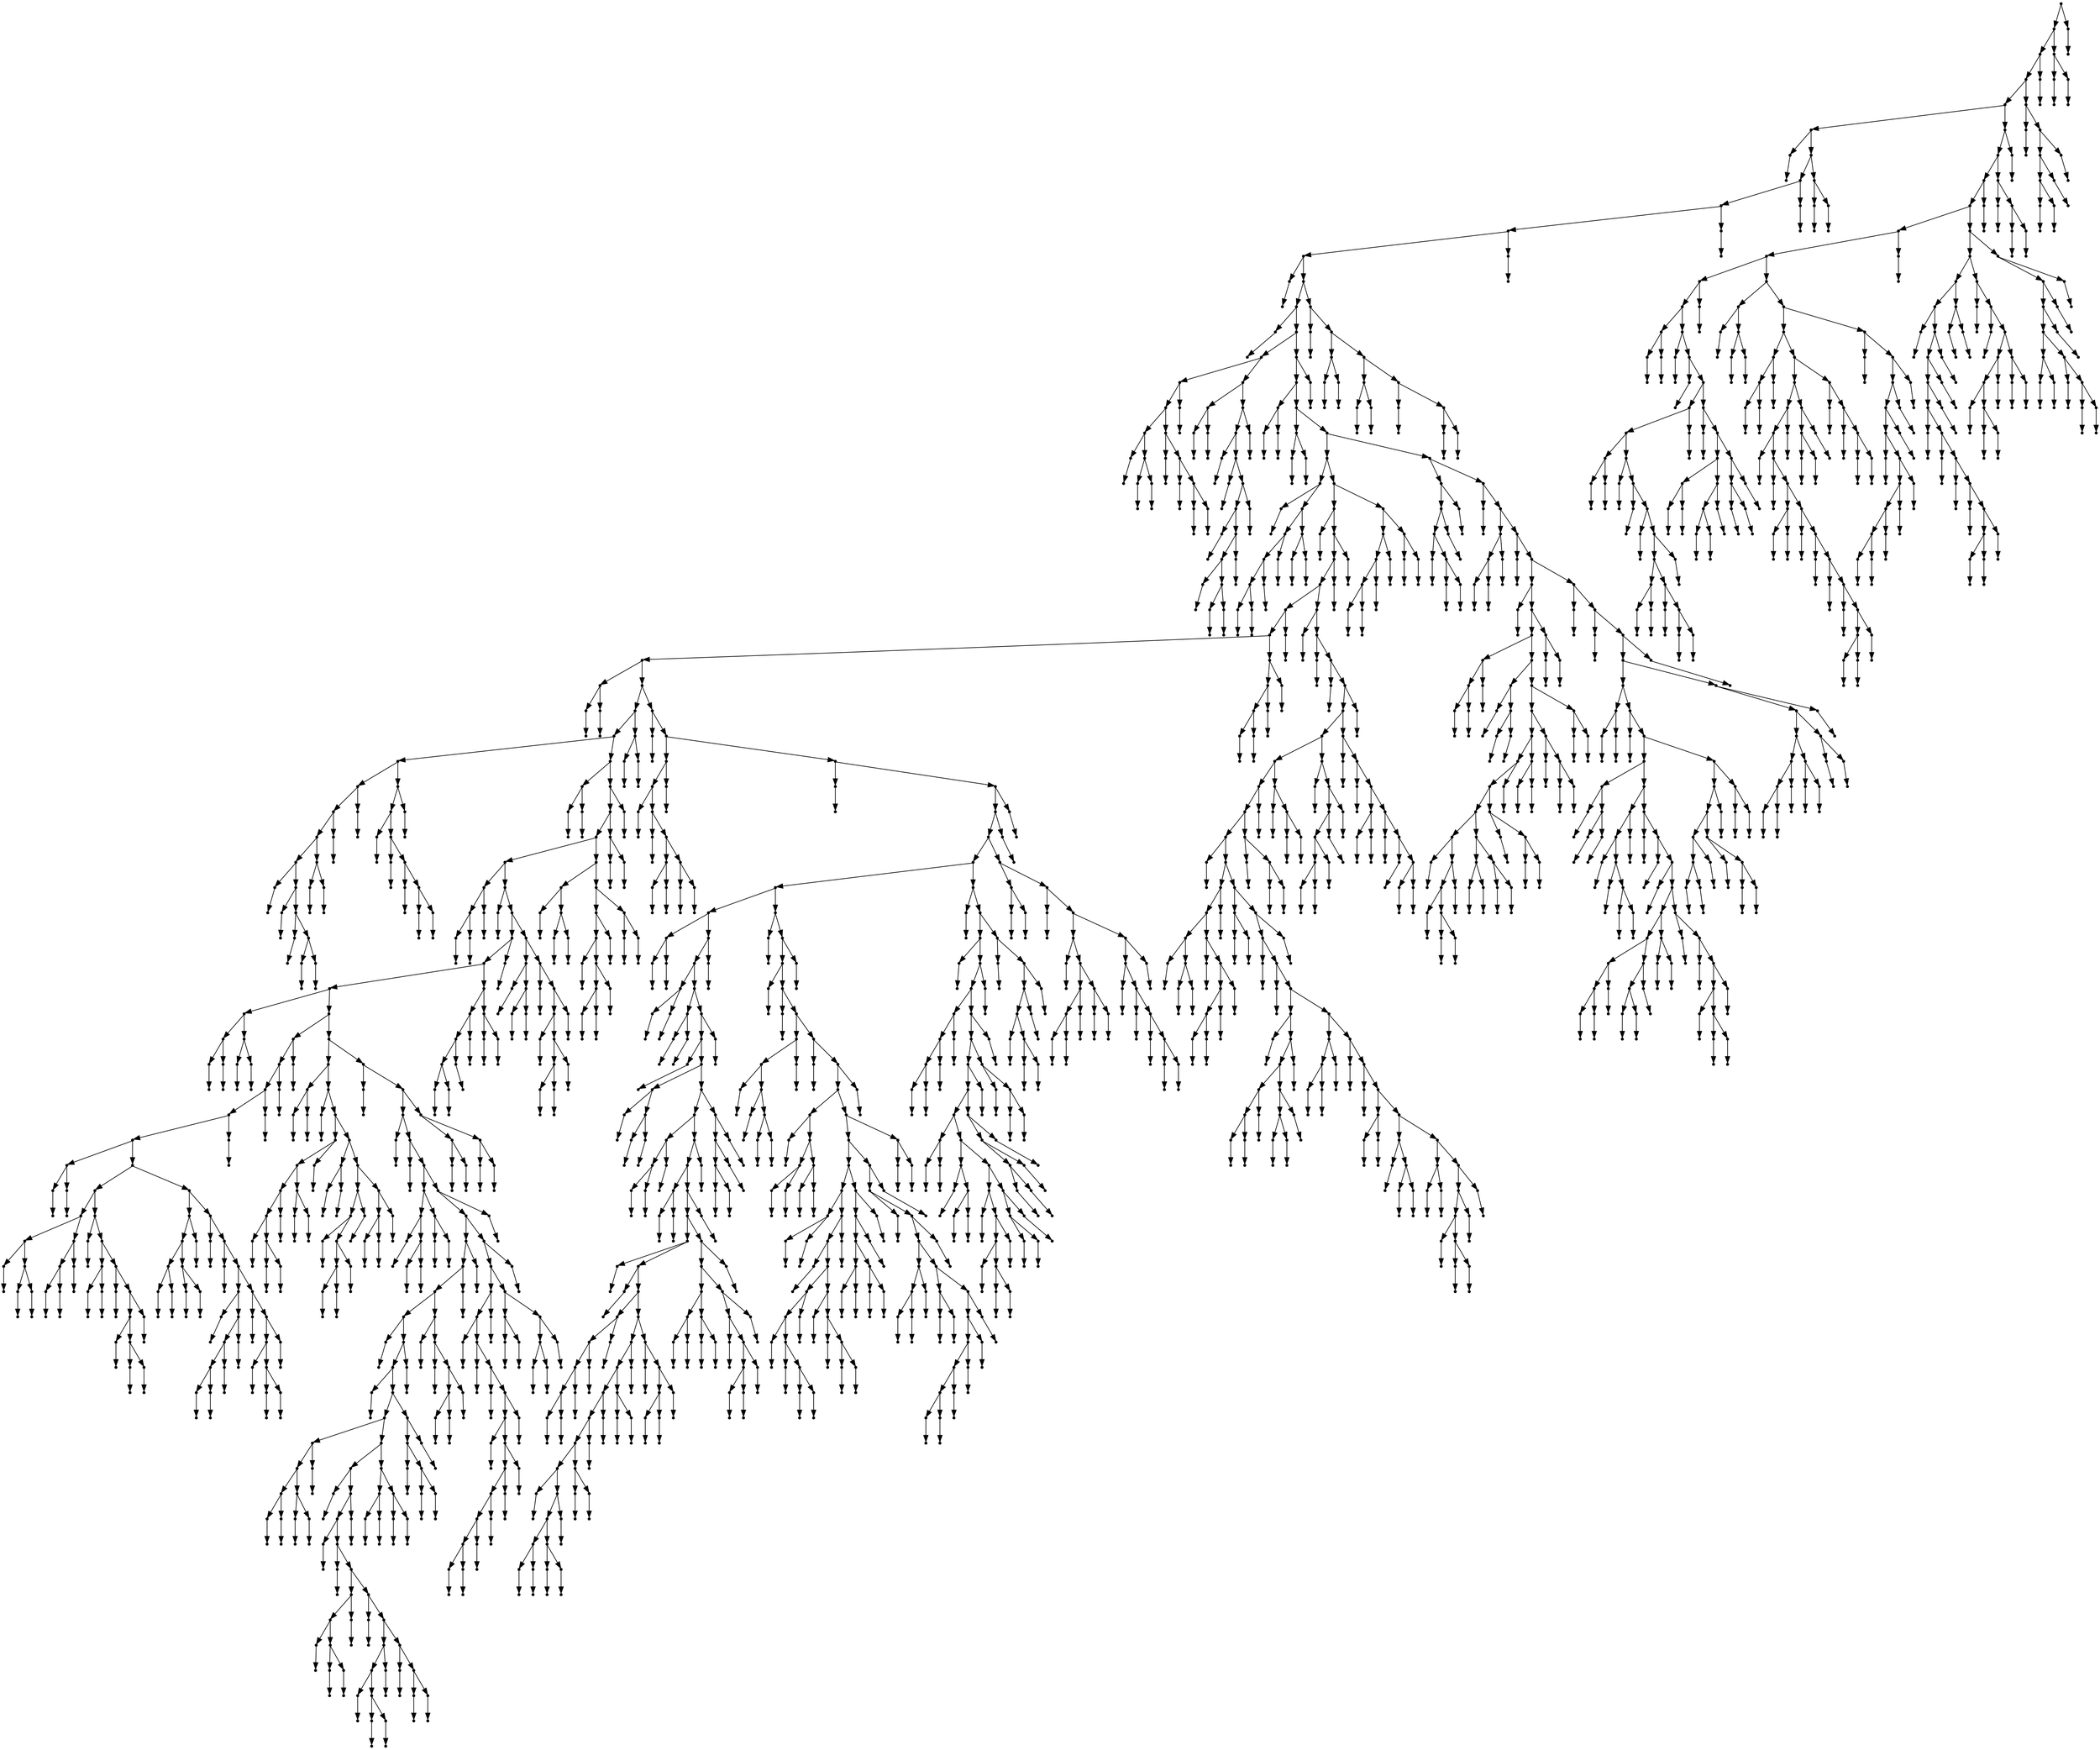 digraph {
  2014 [shape=point];
  2011 [shape=point];
  2005 [shape=point];
  2002 [shape=point];
  1987 [shape=point];
  1699 [shape=point];
  1 [shape=point];
  0 [shape=point];
  1698 [shape=point];
  1692 [shape=point];
  1689 [shape=point];
  1686 [shape=point];
  1683 [shape=point];
  3 [shape=point];
  2 [shape=point];
  1682 [shape=point];
  1658 [shape=point];
  5 [shape=point];
  4 [shape=point];
  1657 [shape=point];
  61 [shape=point];
  28 [shape=point];
  25 [shape=point];
  13 [shape=point];
  7 [shape=point];
  6 [shape=point];
  12 [shape=point];
  9 [shape=point];
  8 [shape=point];
  11 [shape=point];
  10 [shape=point];
  24 [shape=point];
  15 [shape=point];
  14 [shape=point];
  23 [shape=point];
  17 [shape=point];
  16 [shape=point];
  22 [shape=point];
  19 [shape=point];
  18 [shape=point];
  21 [shape=point];
  20 [shape=point];
  27 [shape=point];
  26 [shape=point];
  60 [shape=point];
  33 [shape=point];
  30 [shape=point];
  29 [shape=point];
  32 [shape=point];
  31 [shape=point];
  59 [shape=point];
  56 [shape=point];
  35 [shape=point];
  34 [shape=point];
  55 [shape=point];
  37 [shape=point];
  36 [shape=point];
  54 [shape=point];
  51 [shape=point];
  39 [shape=point];
  38 [shape=point];
  50 [shape=point];
  47 [shape=point];
  41 [shape=point];
  40 [shape=point];
  46 [shape=point];
  43 [shape=point];
  42 [shape=point];
  45 [shape=point];
  44 [shape=point];
  49 [shape=point];
  48 [shape=point];
  53 [shape=point];
  52 [shape=point];
  58 [shape=point];
  57 [shape=point];
  1656 [shape=point];
  1653 [shape=point];
  66 [shape=point];
  63 [shape=point];
  62 [shape=point];
  65 [shape=point];
  64 [shape=point];
  1652 [shape=point];
  71 [shape=point];
  68 [shape=point];
  67 [shape=point];
  70 [shape=point];
  69 [shape=point];
  1651 [shape=point];
  1390 [shape=point];
  91 [shape=point];
  73 [shape=point];
  72 [shape=point];
  90 [shape=point];
  84 [shape=point];
  81 [shape=point];
  78 [shape=point];
  75 [shape=point];
  74 [shape=point];
  77 [shape=point];
  76 [shape=point];
  80 [shape=point];
  79 [shape=point];
  83 [shape=point];
  82 [shape=point];
  89 [shape=point];
  86 [shape=point];
  85 [shape=point];
  88 [shape=point];
  87 [shape=point];
  1389 [shape=point];
  1371 [shape=point];
  93 [shape=point];
  92 [shape=point];
  1370 [shape=point];
  1367 [shape=point];
  1364 [shape=point];
  1169 [shape=point];
  1166 [shape=point];
  1154 [shape=point];
  98 [shape=point];
  95 [shape=point];
  94 [shape=point];
  97 [shape=point];
  96 [shape=point];
  1153 [shape=point];
  646 [shape=point];
  640 [shape=point];
  142 [shape=point];
  124 [shape=point];
  121 [shape=point];
  118 [shape=point];
  112 [shape=point];
  100 [shape=point];
  99 [shape=point];
  111 [shape=point];
  102 [shape=point];
  101 [shape=point];
  110 [shape=point];
  104 [shape=point];
  103 [shape=point];
  109 [shape=point];
  106 [shape=point];
  105 [shape=point];
  108 [shape=point];
  107 [shape=point];
  117 [shape=point];
  114 [shape=point];
  113 [shape=point];
  116 [shape=point];
  115 [shape=point];
  120 [shape=point];
  119 [shape=point];
  123 [shape=point];
  122 [shape=point];
  141 [shape=point];
  138 [shape=point];
  126 [shape=point];
  125 [shape=point];
  137 [shape=point];
  128 [shape=point];
  127 [shape=point];
  136 [shape=point];
  130 [shape=point];
  129 [shape=point];
  135 [shape=point];
  132 [shape=point];
  131 [shape=point];
  134 [shape=point];
  133 [shape=point];
  140 [shape=point];
  139 [shape=point];
  639 [shape=point];
  147 [shape=point];
  144 [shape=point];
  143 [shape=point];
  146 [shape=point];
  145 [shape=point];
  638 [shape=point];
  635 [shape=point];
  629 [shape=point];
  599 [shape=point];
  155 [shape=point];
  152 [shape=point];
  149 [shape=point];
  148 [shape=point];
  151 [shape=point];
  150 [shape=point];
  154 [shape=point];
  153 [shape=point];
  598 [shape=point];
  157 [shape=point];
  156 [shape=point];
  597 [shape=point];
  570 [shape=point];
  567 [shape=point];
  549 [shape=point];
  168 [shape=point];
  162 [shape=point];
  159 [shape=point];
  158 [shape=point];
  161 [shape=point];
  160 [shape=point];
  167 [shape=point];
  164 [shape=point];
  163 [shape=point];
  166 [shape=point];
  165 [shape=point];
  548 [shape=point];
  278 [shape=point];
  275 [shape=point];
  272 [shape=point];
  269 [shape=point];
  266 [shape=point];
  173 [shape=point];
  170 [shape=point];
  169 [shape=point];
  172 [shape=point];
  171 [shape=point];
  265 [shape=point];
  214 [shape=point];
  190 [shape=point];
  181 [shape=point];
  175 [shape=point];
  174 [shape=point];
  180 [shape=point];
  177 [shape=point];
  176 [shape=point];
  179 [shape=point];
  178 [shape=point];
  189 [shape=point];
  186 [shape=point];
  183 [shape=point];
  182 [shape=point];
  185 [shape=point];
  184 [shape=point];
  188 [shape=point];
  187 [shape=point];
  213 [shape=point];
  192 [shape=point];
  191 [shape=point];
  212 [shape=point];
  197 [shape=point];
  194 [shape=point];
  193 [shape=point];
  196 [shape=point];
  195 [shape=point];
  211 [shape=point];
  199 [shape=point];
  198 [shape=point];
  210 [shape=point];
  207 [shape=point];
  201 [shape=point];
  200 [shape=point];
  206 [shape=point];
  203 [shape=point];
  202 [shape=point];
  205 [shape=point];
  204 [shape=point];
  209 [shape=point];
  208 [shape=point];
  264 [shape=point];
  228 [shape=point];
  225 [shape=point];
  219 [shape=point];
  216 [shape=point];
  215 [shape=point];
  218 [shape=point];
  217 [shape=point];
  224 [shape=point];
  221 [shape=point];
  220 [shape=point];
  223 [shape=point];
  222 [shape=point];
  227 [shape=point];
  226 [shape=point];
  263 [shape=point];
  230 [shape=point];
  229 [shape=point];
  262 [shape=point];
  232 [shape=point];
  231 [shape=point];
  261 [shape=point];
  246 [shape=point];
  234 [shape=point];
  233 [shape=point];
  245 [shape=point];
  242 [shape=point];
  239 [shape=point];
  236 [shape=point];
  235 [shape=point];
  238 [shape=point];
  237 [shape=point];
  241 [shape=point];
  240 [shape=point];
  244 [shape=point];
  243 [shape=point];
  260 [shape=point];
  248 [shape=point];
  247 [shape=point];
  259 [shape=point];
  256 [shape=point];
  250 [shape=point];
  249 [shape=point];
  255 [shape=point];
  252 [shape=point];
  251 [shape=point];
  254 [shape=point];
  253 [shape=point];
  258 [shape=point];
  257 [shape=point];
  268 [shape=point];
  267 [shape=point];
  271 [shape=point];
  270 [shape=point];
  274 [shape=point];
  273 [shape=point];
  277 [shape=point];
  276 [shape=point];
  547 [shape=point];
  337 [shape=point];
  283 [shape=point];
  280 [shape=point];
  279 [shape=point];
  282 [shape=point];
  281 [shape=point];
  336 [shape=point];
  285 [shape=point];
  284 [shape=point];
  335 [shape=point];
  305 [shape=point];
  302 [shape=point];
  296 [shape=point];
  293 [shape=point];
  287 [shape=point];
  286 [shape=point];
  292 [shape=point];
  289 [shape=point];
  288 [shape=point];
  291 [shape=point];
  290 [shape=point];
  295 [shape=point];
  294 [shape=point];
  301 [shape=point];
  298 [shape=point];
  297 [shape=point];
  300 [shape=point];
  299 [shape=point];
  304 [shape=point];
  303 [shape=point];
  334 [shape=point];
  310 [shape=point];
  307 [shape=point];
  306 [shape=point];
  309 [shape=point];
  308 [shape=point];
  333 [shape=point];
  324 [shape=point];
  321 [shape=point];
  312 [shape=point];
  311 [shape=point];
  320 [shape=point];
  317 [shape=point];
  314 [shape=point];
  313 [shape=point];
  316 [shape=point];
  315 [shape=point];
  319 [shape=point];
  318 [shape=point];
  323 [shape=point];
  322 [shape=point];
  332 [shape=point];
  329 [shape=point];
  326 [shape=point];
  325 [shape=point];
  328 [shape=point];
  327 [shape=point];
  331 [shape=point];
  330 [shape=point];
  546 [shape=point];
  339 [shape=point];
  338 [shape=point];
  545 [shape=point];
  533 [shape=point];
  341 [shape=point];
  340 [shape=point];
  532 [shape=point];
  343 [shape=point];
  342 [shape=point];
  531 [shape=point];
  357 [shape=point];
  351 [shape=point];
  345 [shape=point];
  344 [shape=point];
  350 [shape=point];
  347 [shape=point];
  346 [shape=point];
  349 [shape=point];
  348 [shape=point];
  356 [shape=point];
  353 [shape=point];
  352 [shape=point];
  355 [shape=point];
  354 [shape=point];
  530 [shape=point];
  527 [shape=point];
  473 [shape=point];
  470 [shape=point];
  467 [shape=point];
  452 [shape=point];
  359 [shape=point];
  358 [shape=point];
  451 [shape=point];
  448 [shape=point];
  361 [shape=point];
  360 [shape=point];
  447 [shape=point];
  435 [shape=point];
  375 [shape=point];
  372 [shape=point];
  366 [shape=point];
  363 [shape=point];
  362 [shape=point];
  365 [shape=point];
  364 [shape=point];
  371 [shape=point];
  368 [shape=point];
  367 [shape=point];
  370 [shape=point];
  369 [shape=point];
  374 [shape=point];
  373 [shape=point];
  434 [shape=point];
  422 [shape=point];
  377 [shape=point];
  376 [shape=point];
  421 [shape=point];
  418 [shape=point];
  379 [shape=point];
  378 [shape=point];
  417 [shape=point];
  381 [shape=point];
  380 [shape=point];
  416 [shape=point];
  392 [shape=point];
  389 [shape=point];
  383 [shape=point];
  382 [shape=point];
  388 [shape=point];
  385 [shape=point];
  384 [shape=point];
  387 [shape=point];
  386 [shape=point];
  391 [shape=point];
  390 [shape=point];
  415 [shape=point];
  394 [shape=point];
  393 [shape=point];
  414 [shape=point];
  405 [shape=point];
  402 [shape=point];
  396 [shape=point];
  395 [shape=point];
  401 [shape=point];
  398 [shape=point];
  397 [shape=point];
  400 [shape=point];
  399 [shape=point];
  404 [shape=point];
  403 [shape=point];
  413 [shape=point];
  407 [shape=point];
  406 [shape=point];
  412 [shape=point];
  409 [shape=point];
  408 [shape=point];
  411 [shape=point];
  410 [shape=point];
  420 [shape=point];
  419 [shape=point];
  433 [shape=point];
  427 [shape=point];
  424 [shape=point];
  423 [shape=point];
  426 [shape=point];
  425 [shape=point];
  432 [shape=point];
  429 [shape=point];
  428 [shape=point];
  431 [shape=point];
  430 [shape=point];
  446 [shape=point];
  443 [shape=point];
  437 [shape=point];
  436 [shape=point];
  442 [shape=point];
  439 [shape=point];
  438 [shape=point];
  441 [shape=point];
  440 [shape=point];
  445 [shape=point];
  444 [shape=point];
  450 [shape=point];
  449 [shape=point];
  466 [shape=point];
  454 [shape=point];
  453 [shape=point];
  465 [shape=point];
  456 [shape=point];
  455 [shape=point];
  464 [shape=point];
  461 [shape=point];
  458 [shape=point];
  457 [shape=point];
  460 [shape=point];
  459 [shape=point];
  463 [shape=point];
  462 [shape=point];
  469 [shape=point];
  468 [shape=point];
  472 [shape=point];
  471 [shape=point];
  526 [shape=point];
  523 [shape=point];
  508 [shape=point];
  505 [shape=point];
  475 [shape=point];
  474 [shape=point];
  504 [shape=point];
  477 [shape=point];
  476 [shape=point];
  503 [shape=point];
  479 [shape=point];
  478 [shape=point];
  502 [shape=point];
  499 [shape=point];
  481 [shape=point];
  480 [shape=point];
  498 [shape=point];
  495 [shape=point];
  492 [shape=point];
  489 [shape=point];
  486 [shape=point];
  483 [shape=point];
  482 [shape=point];
  485 [shape=point];
  484 [shape=point];
  488 [shape=point];
  487 [shape=point];
  491 [shape=point];
  490 [shape=point];
  494 [shape=point];
  493 [shape=point];
  497 [shape=point];
  496 [shape=point];
  501 [shape=point];
  500 [shape=point];
  507 [shape=point];
  506 [shape=point];
  522 [shape=point];
  513 [shape=point];
  510 [shape=point];
  509 [shape=point];
  512 [shape=point];
  511 [shape=point];
  521 [shape=point];
  518 [shape=point];
  515 [shape=point];
  514 [shape=point];
  517 [shape=point];
  516 [shape=point];
  520 [shape=point];
  519 [shape=point];
  525 [shape=point];
  524 [shape=point];
  529 [shape=point];
  528 [shape=point];
  544 [shape=point];
  538 [shape=point];
  535 [shape=point];
  534 [shape=point];
  537 [shape=point];
  536 [shape=point];
  543 [shape=point];
  540 [shape=point];
  539 [shape=point];
  542 [shape=point];
  541 [shape=point];
  566 [shape=point];
  560 [shape=point];
  557 [shape=point];
  554 [shape=point];
  551 [shape=point];
  550 [shape=point];
  553 [shape=point];
  552 [shape=point];
  556 [shape=point];
  555 [shape=point];
  559 [shape=point];
  558 [shape=point];
  565 [shape=point];
  562 [shape=point];
  561 [shape=point];
  564 [shape=point];
  563 [shape=point];
  569 [shape=point];
  568 [shape=point];
  596 [shape=point];
  578 [shape=point];
  572 [shape=point];
  571 [shape=point];
  577 [shape=point];
  574 [shape=point];
  573 [shape=point];
  576 [shape=point];
  575 [shape=point];
  595 [shape=point];
  580 [shape=point];
  579 [shape=point];
  594 [shape=point];
  591 [shape=point];
  582 [shape=point];
  581 [shape=point];
  590 [shape=point];
  587 [shape=point];
  584 [shape=point];
  583 [shape=point];
  586 [shape=point];
  585 [shape=point];
  589 [shape=point];
  588 [shape=point];
  593 [shape=point];
  592 [shape=point];
  628 [shape=point];
  607 [shape=point];
  601 [shape=point];
  600 [shape=point];
  606 [shape=point];
  603 [shape=point];
  602 [shape=point];
  605 [shape=point];
  604 [shape=point];
  627 [shape=point];
  621 [shape=point];
  618 [shape=point];
  609 [shape=point];
  608 [shape=point];
  617 [shape=point];
  614 [shape=point];
  611 [shape=point];
  610 [shape=point];
  613 [shape=point];
  612 [shape=point];
  616 [shape=point];
  615 [shape=point];
  620 [shape=point];
  619 [shape=point];
  626 [shape=point];
  623 [shape=point];
  622 [shape=point];
  625 [shape=point];
  624 [shape=point];
  634 [shape=point];
  631 [shape=point];
  630 [shape=point];
  633 [shape=point];
  632 [shape=point];
  637 [shape=point];
  636 [shape=point];
  645 [shape=point];
  642 [shape=point];
  641 [shape=point];
  644 [shape=point];
  643 [shape=point];
  1152 [shape=point];
  648 [shape=point];
  647 [shape=point];
  1151 [shape=point];
  668 [shape=point];
  665 [shape=point];
  650 [shape=point];
  649 [shape=point];
  664 [shape=point];
  652 [shape=point];
  651 [shape=point];
  663 [shape=point];
  657 [shape=point];
  654 [shape=point];
  653 [shape=point];
  656 [shape=point];
  655 [shape=point];
  662 [shape=point];
  659 [shape=point];
  658 [shape=point];
  661 [shape=point];
  660 [shape=point];
  667 [shape=point];
  666 [shape=point];
  1150 [shape=point];
  670 [shape=point];
  669 [shape=point];
  1149 [shape=point];
  1146 [shape=point];
  1143 [shape=point];
  1098 [shape=point];
  993 [shape=point];
  840 [shape=point];
  675 [shape=point];
  672 [shape=point];
  671 [shape=point];
  674 [shape=point];
  673 [shape=point];
  839 [shape=point];
  836 [shape=point];
  680 [shape=point];
  677 [shape=point];
  676 [shape=point];
  679 [shape=point];
  678 [shape=point];
  835 [shape=point];
  685 [shape=point];
  682 [shape=point];
  681 [shape=point];
  684 [shape=point];
  683 [shape=point];
  834 [shape=point];
  831 [shape=point];
  687 [shape=point];
  686 [shape=point];
  830 [shape=point];
  695 [shape=point];
  689 [shape=point];
  688 [shape=point];
  694 [shape=point];
  691 [shape=point];
  690 [shape=point];
  693 [shape=point];
  692 [shape=point];
  829 [shape=point];
  817 [shape=point];
  703 [shape=point];
  700 [shape=point];
  697 [shape=point];
  696 [shape=point];
  699 [shape=point];
  698 [shape=point];
  702 [shape=point];
  701 [shape=point];
  816 [shape=point];
  813 [shape=point];
  708 [shape=point];
  705 [shape=point];
  704 [shape=point];
  707 [shape=point];
  706 [shape=point];
  812 [shape=point];
  809 [shape=point];
  779 [shape=point];
  710 [shape=point];
  709 [shape=point];
  778 [shape=point];
  712 [shape=point];
  711 [shape=point];
  777 [shape=point];
  726 [shape=point];
  723 [shape=point];
  720 [shape=point];
  717 [shape=point];
  714 [shape=point];
  713 [shape=point];
  716 [shape=point];
  715 [shape=point];
  719 [shape=point];
  718 [shape=point];
  722 [shape=point];
  721 [shape=point];
  725 [shape=point];
  724 [shape=point];
  776 [shape=point];
  764 [shape=point];
  761 [shape=point];
  755 [shape=point];
  752 [shape=point];
  749 [shape=point];
  743 [shape=point];
  728 [shape=point];
  727 [shape=point];
  742 [shape=point];
  739 [shape=point];
  733 [shape=point];
  730 [shape=point];
  729 [shape=point];
  732 [shape=point];
  731 [shape=point];
  738 [shape=point];
  735 [shape=point];
  734 [shape=point];
  737 [shape=point];
  736 [shape=point];
  741 [shape=point];
  740 [shape=point];
  748 [shape=point];
  745 [shape=point];
  744 [shape=point];
  747 [shape=point];
  746 [shape=point];
  751 [shape=point];
  750 [shape=point];
  754 [shape=point];
  753 [shape=point];
  760 [shape=point];
  757 [shape=point];
  756 [shape=point];
  759 [shape=point];
  758 [shape=point];
  763 [shape=point];
  762 [shape=point];
  775 [shape=point];
  766 [shape=point];
  765 [shape=point];
  774 [shape=point];
  771 [shape=point];
  768 [shape=point];
  767 [shape=point];
  770 [shape=point];
  769 [shape=point];
  773 [shape=point];
  772 [shape=point];
  808 [shape=point];
  805 [shape=point];
  790 [shape=point];
  784 [shape=point];
  781 [shape=point];
  780 [shape=point];
  783 [shape=point];
  782 [shape=point];
  789 [shape=point];
  786 [shape=point];
  785 [shape=point];
  788 [shape=point];
  787 [shape=point];
  804 [shape=point];
  801 [shape=point];
  792 [shape=point];
  791 [shape=point];
  800 [shape=point];
  797 [shape=point];
  794 [shape=point];
  793 [shape=point];
  796 [shape=point];
  795 [shape=point];
  799 [shape=point];
  798 [shape=point];
  803 [shape=point];
  802 [shape=point];
  807 [shape=point];
  806 [shape=point];
  811 [shape=point];
  810 [shape=point];
  815 [shape=point];
  814 [shape=point];
  828 [shape=point];
  825 [shape=point];
  822 [shape=point];
  819 [shape=point];
  818 [shape=point];
  821 [shape=point];
  820 [shape=point];
  824 [shape=point];
  823 [shape=point];
  827 [shape=point];
  826 [shape=point];
  833 [shape=point];
  832 [shape=point];
  838 [shape=point];
  837 [shape=point];
  992 [shape=point];
  842 [shape=point];
  841 [shape=point];
  991 [shape=point];
  988 [shape=point];
  844 [shape=point];
  843 [shape=point];
  987 [shape=point];
  846 [shape=point];
  845 [shape=point];
  986 [shape=point];
  860 [shape=point];
  857 [shape=point];
  848 [shape=point];
  847 [shape=point];
  856 [shape=point];
  850 [shape=point];
  849 [shape=point];
  855 [shape=point];
  852 [shape=point];
  851 [shape=point];
  854 [shape=point];
  853 [shape=point];
  859 [shape=point];
  858 [shape=point];
  985 [shape=point];
  862 [shape=point];
  861 [shape=point];
  984 [shape=point];
  981 [shape=point];
  876 [shape=point];
  864 [shape=point];
  863 [shape=point];
  875 [shape=point];
  869 [shape=point];
  866 [shape=point];
  865 [shape=point];
  868 [shape=point];
  867 [shape=point];
  874 [shape=point];
  871 [shape=point];
  870 [shape=point];
  873 [shape=point];
  872 [shape=point];
  980 [shape=point];
  974 [shape=point];
  932 [shape=point];
  914 [shape=point];
  881 [shape=point];
  878 [shape=point];
  877 [shape=point];
  880 [shape=point];
  879 [shape=point];
  913 [shape=point];
  910 [shape=point];
  883 [shape=point];
  882 [shape=point];
  909 [shape=point];
  897 [shape=point];
  894 [shape=point];
  885 [shape=point];
  884 [shape=point];
  893 [shape=point];
  887 [shape=point];
  886 [shape=point];
  892 [shape=point];
  889 [shape=point];
  888 [shape=point];
  891 [shape=point];
  890 [shape=point];
  896 [shape=point];
  895 [shape=point];
  908 [shape=point];
  899 [shape=point];
  898 [shape=point];
  907 [shape=point];
  901 [shape=point];
  900 [shape=point];
  906 [shape=point];
  903 [shape=point];
  902 [shape=point];
  905 [shape=point];
  904 [shape=point];
  912 [shape=point];
  911 [shape=point];
  931 [shape=point];
  928 [shape=point];
  925 [shape=point];
  919 [shape=point];
  916 [shape=point];
  915 [shape=point];
  918 [shape=point];
  917 [shape=point];
  924 [shape=point];
  921 [shape=point];
  920 [shape=point];
  923 [shape=point];
  922 [shape=point];
  927 [shape=point];
  926 [shape=point];
  930 [shape=point];
  929 [shape=point];
  973 [shape=point];
  970 [shape=point];
  934 [shape=point];
  933 [shape=point];
  969 [shape=point];
  966 [shape=point];
  942 [shape=point];
  939 [shape=point];
  936 [shape=point];
  935 [shape=point];
  938 [shape=point];
  937 [shape=point];
  941 [shape=point];
  940 [shape=point];
  965 [shape=point];
  947 [shape=point];
  944 [shape=point];
  943 [shape=point];
  946 [shape=point];
  945 [shape=point];
  964 [shape=point];
  961 [shape=point];
  958 [shape=point];
  955 [shape=point];
  952 [shape=point];
  949 [shape=point];
  948 [shape=point];
  951 [shape=point];
  950 [shape=point];
  954 [shape=point];
  953 [shape=point];
  957 [shape=point];
  956 [shape=point];
  960 [shape=point];
  959 [shape=point];
  963 [shape=point];
  962 [shape=point];
  968 [shape=point];
  967 [shape=point];
  972 [shape=point];
  971 [shape=point];
  979 [shape=point];
  976 [shape=point];
  975 [shape=point];
  978 [shape=point];
  977 [shape=point];
  983 [shape=point];
  982 [shape=point];
  990 [shape=point];
  989 [shape=point];
  1097 [shape=point];
  995 [shape=point];
  994 [shape=point];
  1096 [shape=point];
  1078 [shape=point];
  997 [shape=point];
  996 [shape=point];
  1077 [shape=point];
  1074 [shape=point];
  1008 [shape=point];
  1005 [shape=point];
  1002 [shape=point];
  999 [shape=point];
  998 [shape=point];
  1001 [shape=point];
  1000 [shape=point];
  1004 [shape=point];
  1003 [shape=point];
  1007 [shape=point];
  1006 [shape=point];
  1073 [shape=point];
  1070 [shape=point];
  1061 [shape=point];
  1058 [shape=point];
  1046 [shape=point];
  1013 [shape=point];
  1010 [shape=point];
  1009 [shape=point];
  1012 [shape=point];
  1011 [shape=point];
  1045 [shape=point];
  1021 [shape=point];
  1015 [shape=point];
  1014 [shape=point];
  1020 [shape=point];
  1017 [shape=point];
  1016 [shape=point];
  1019 [shape=point];
  1018 [shape=point];
  1044 [shape=point];
  1035 [shape=point];
  1023 [shape=point];
  1022 [shape=point];
  1034 [shape=point];
  1031 [shape=point];
  1025 [shape=point];
  1024 [shape=point];
  1030 [shape=point];
  1027 [shape=point];
  1026 [shape=point];
  1029 [shape=point];
  1028 [shape=point];
  1033 [shape=point];
  1032 [shape=point];
  1043 [shape=point];
  1040 [shape=point];
  1037 [shape=point];
  1036 [shape=point];
  1039 [shape=point];
  1038 [shape=point];
  1042 [shape=point];
  1041 [shape=point];
  1057 [shape=point];
  1054 [shape=point];
  1051 [shape=point];
  1048 [shape=point];
  1047 [shape=point];
  1050 [shape=point];
  1049 [shape=point];
  1053 [shape=point];
  1052 [shape=point];
  1056 [shape=point];
  1055 [shape=point];
  1060 [shape=point];
  1059 [shape=point];
  1069 [shape=point];
  1063 [shape=point];
  1062 [shape=point];
  1068 [shape=point];
  1065 [shape=point];
  1064 [shape=point];
  1067 [shape=point];
  1066 [shape=point];
  1072 [shape=point];
  1071 [shape=point];
  1076 [shape=point];
  1075 [shape=point];
  1095 [shape=point];
  1080 [shape=point];
  1079 [shape=point];
  1094 [shape=point];
  1091 [shape=point];
  1088 [shape=point];
  1082 [shape=point];
  1081 [shape=point];
  1087 [shape=point];
  1084 [shape=point];
  1083 [shape=point];
  1086 [shape=point];
  1085 [shape=point];
  1090 [shape=point];
  1089 [shape=point];
  1093 [shape=point];
  1092 [shape=point];
  1142 [shape=point];
  1103 [shape=point];
  1100 [shape=point];
  1099 [shape=point];
  1102 [shape=point];
  1101 [shape=point];
  1141 [shape=point];
  1105 [shape=point];
  1104 [shape=point];
  1140 [shape=point];
  1122 [shape=point];
  1107 [shape=point];
  1106 [shape=point];
  1121 [shape=point];
  1115 [shape=point];
  1112 [shape=point];
  1109 [shape=point];
  1108 [shape=point];
  1111 [shape=point];
  1110 [shape=point];
  1114 [shape=point];
  1113 [shape=point];
  1120 [shape=point];
  1117 [shape=point];
  1116 [shape=point];
  1119 [shape=point];
  1118 [shape=point];
  1139 [shape=point];
  1136 [shape=point];
  1124 [shape=point];
  1123 [shape=point];
  1135 [shape=point];
  1126 [shape=point];
  1125 [shape=point];
  1134 [shape=point];
  1128 [shape=point];
  1127 [shape=point];
  1133 [shape=point];
  1130 [shape=point];
  1129 [shape=point];
  1132 [shape=point];
  1131 [shape=point];
  1138 [shape=point];
  1137 [shape=point];
  1145 [shape=point];
  1144 [shape=point];
  1148 [shape=point];
  1147 [shape=point];
  1165 [shape=point];
  1162 [shape=point];
  1159 [shape=point];
  1156 [shape=point];
  1155 [shape=point];
  1158 [shape=point];
  1157 [shape=point];
  1161 [shape=point];
  1160 [shape=point];
  1164 [shape=point];
  1163 [shape=point];
  1168 [shape=point];
  1167 [shape=point];
  1363 [shape=point];
  1171 [shape=point];
  1170 [shape=point];
  1362 [shape=point];
  1173 [shape=point];
  1172 [shape=point];
  1361 [shape=point];
  1175 [shape=point];
  1174 [shape=point];
  1360 [shape=point];
  1357 [shape=point];
  1333 [shape=point];
  1315 [shape=point];
  1306 [shape=point];
  1303 [shape=point];
  1294 [shape=point];
  1177 [shape=point];
  1176 [shape=point];
  1293 [shape=point];
  1203 [shape=point];
  1200 [shape=point];
  1185 [shape=point];
  1179 [shape=point];
  1178 [shape=point];
  1184 [shape=point];
  1181 [shape=point];
  1180 [shape=point];
  1183 [shape=point];
  1182 [shape=point];
  1199 [shape=point];
  1187 [shape=point];
  1186 [shape=point];
  1198 [shape=point];
  1195 [shape=point];
  1192 [shape=point];
  1189 [shape=point];
  1188 [shape=point];
  1191 [shape=point];
  1190 [shape=point];
  1194 [shape=point];
  1193 [shape=point];
  1197 [shape=point];
  1196 [shape=point];
  1202 [shape=point];
  1201 [shape=point];
  1292 [shape=point];
  1208 [shape=point];
  1205 [shape=point];
  1204 [shape=point];
  1207 [shape=point];
  1206 [shape=point];
  1291 [shape=point];
  1288 [shape=point];
  1210 [shape=point];
  1209 [shape=point];
  1287 [shape=point];
  1212 [shape=point];
  1211 [shape=point];
  1286 [shape=point];
  1235 [shape=point];
  1214 [shape=point];
  1213 [shape=point];
  1234 [shape=point];
  1231 [shape=point];
  1222 [shape=point];
  1219 [shape=point];
  1216 [shape=point];
  1215 [shape=point];
  1218 [shape=point];
  1217 [shape=point];
  1221 [shape=point];
  1220 [shape=point];
  1230 [shape=point];
  1227 [shape=point];
  1224 [shape=point];
  1223 [shape=point];
  1226 [shape=point];
  1225 [shape=point];
  1229 [shape=point];
  1228 [shape=point];
  1233 [shape=point];
  1232 [shape=point];
  1285 [shape=point];
  1243 [shape=point];
  1240 [shape=point];
  1237 [shape=point];
  1236 [shape=point];
  1239 [shape=point];
  1238 [shape=point];
  1242 [shape=point];
  1241 [shape=point];
  1284 [shape=point];
  1245 [shape=point];
  1244 [shape=point];
  1283 [shape=point];
  1247 [shape=point];
  1246 [shape=point];
  1282 [shape=point];
  1252 [shape=point];
  1249 [shape=point];
  1248 [shape=point];
  1251 [shape=point];
  1250 [shape=point];
  1281 [shape=point];
  1260 [shape=point];
  1254 [shape=point];
  1253 [shape=point];
  1259 [shape=point];
  1256 [shape=point];
  1255 [shape=point];
  1258 [shape=point];
  1257 [shape=point];
  1280 [shape=point];
  1265 [shape=point];
  1262 [shape=point];
  1261 [shape=point];
  1264 [shape=point];
  1263 [shape=point];
  1279 [shape=point];
  1276 [shape=point];
  1273 [shape=point];
  1267 [shape=point];
  1266 [shape=point];
  1272 [shape=point];
  1269 [shape=point];
  1268 [shape=point];
  1271 [shape=point];
  1270 [shape=point];
  1275 [shape=point];
  1274 [shape=point];
  1278 [shape=point];
  1277 [shape=point];
  1290 [shape=point];
  1289 [shape=point];
  1302 [shape=point];
  1296 [shape=point];
  1295 [shape=point];
  1301 [shape=point];
  1298 [shape=point];
  1297 [shape=point];
  1300 [shape=point];
  1299 [shape=point];
  1305 [shape=point];
  1304 [shape=point];
  1314 [shape=point];
  1308 [shape=point];
  1307 [shape=point];
  1313 [shape=point];
  1310 [shape=point];
  1309 [shape=point];
  1312 [shape=point];
  1311 [shape=point];
  1332 [shape=point];
  1317 [shape=point];
  1316 [shape=point];
  1331 [shape=point];
  1328 [shape=point];
  1325 [shape=point];
  1322 [shape=point];
  1319 [shape=point];
  1318 [shape=point];
  1321 [shape=point];
  1320 [shape=point];
  1324 [shape=point];
  1323 [shape=point];
  1327 [shape=point];
  1326 [shape=point];
  1330 [shape=point];
  1329 [shape=point];
  1356 [shape=point];
  1335 [shape=point];
  1334 [shape=point];
  1355 [shape=point];
  1337 [shape=point];
  1336 [shape=point];
  1354 [shape=point];
  1342 [shape=point];
  1339 [shape=point];
  1338 [shape=point];
  1341 [shape=point];
  1340 [shape=point];
  1353 [shape=point];
  1344 [shape=point];
  1343 [shape=point];
  1352 [shape=point];
  1346 [shape=point];
  1345 [shape=point];
  1351 [shape=point];
  1348 [shape=point];
  1347 [shape=point];
  1350 [shape=point];
  1349 [shape=point];
  1359 [shape=point];
  1358 [shape=point];
  1366 [shape=point];
  1365 [shape=point];
  1369 [shape=point];
  1368 [shape=point];
  1388 [shape=point];
  1382 [shape=point];
  1379 [shape=point];
  1376 [shape=point];
  1373 [shape=point];
  1372 [shape=point];
  1375 [shape=point];
  1374 [shape=point];
  1378 [shape=point];
  1377 [shape=point];
  1381 [shape=point];
  1380 [shape=point];
  1387 [shape=point];
  1384 [shape=point];
  1383 [shape=point];
  1386 [shape=point];
  1385 [shape=point];
  1650 [shape=point];
  1404 [shape=point];
  1401 [shape=point];
  1398 [shape=point];
  1392 [shape=point];
  1391 [shape=point];
  1397 [shape=point];
  1394 [shape=point];
  1393 [shape=point];
  1396 [shape=point];
  1395 [shape=point];
  1400 [shape=point];
  1399 [shape=point];
  1403 [shape=point];
  1402 [shape=point];
  1649 [shape=point];
  1406 [shape=point];
  1405 [shape=point];
  1648 [shape=point];
  1414 [shape=point];
  1411 [shape=point];
  1408 [shape=point];
  1407 [shape=point];
  1410 [shape=point];
  1409 [shape=point];
  1413 [shape=point];
  1412 [shape=point];
  1647 [shape=point];
  1416 [shape=point];
  1415 [shape=point];
  1646 [shape=point];
  1502 [shape=point];
  1418 [shape=point];
  1417 [shape=point];
  1501 [shape=point];
  1495 [shape=point];
  1426 [shape=point];
  1423 [shape=point];
  1420 [shape=point];
  1419 [shape=point];
  1422 [shape=point];
  1421 [shape=point];
  1425 [shape=point];
  1424 [shape=point];
  1494 [shape=point];
  1434 [shape=point];
  1428 [shape=point];
  1427 [shape=point];
  1433 [shape=point];
  1430 [shape=point];
  1429 [shape=point];
  1432 [shape=point];
  1431 [shape=point];
  1493 [shape=point];
  1487 [shape=point];
  1478 [shape=point];
  1472 [shape=point];
  1469 [shape=point];
  1460 [shape=point];
  1448 [shape=point];
  1436 [shape=point];
  1435 [shape=point];
  1447 [shape=point];
  1444 [shape=point];
  1438 [shape=point];
  1437 [shape=point];
  1443 [shape=point];
  1440 [shape=point];
  1439 [shape=point];
  1442 [shape=point];
  1441 [shape=point];
  1446 [shape=point];
  1445 [shape=point];
  1459 [shape=point];
  1453 [shape=point];
  1450 [shape=point];
  1449 [shape=point];
  1452 [shape=point];
  1451 [shape=point];
  1458 [shape=point];
  1455 [shape=point];
  1454 [shape=point];
  1457 [shape=point];
  1456 [shape=point];
  1468 [shape=point];
  1462 [shape=point];
  1461 [shape=point];
  1467 [shape=point];
  1464 [shape=point];
  1463 [shape=point];
  1466 [shape=point];
  1465 [shape=point];
  1471 [shape=point];
  1470 [shape=point];
  1477 [shape=point];
  1474 [shape=point];
  1473 [shape=point];
  1476 [shape=point];
  1475 [shape=point];
  1486 [shape=point];
  1480 [shape=point];
  1479 [shape=point];
  1485 [shape=point];
  1482 [shape=point];
  1481 [shape=point];
  1484 [shape=point];
  1483 [shape=point];
  1492 [shape=point];
  1489 [shape=point];
  1488 [shape=point];
  1491 [shape=point];
  1490 [shape=point];
  1500 [shape=point];
  1497 [shape=point];
  1496 [shape=point];
  1499 [shape=point];
  1498 [shape=point];
  1645 [shape=point];
  1504 [shape=point];
  1503 [shape=point];
  1644 [shape=point];
  1506 [shape=point];
  1505 [shape=point];
  1643 [shape=point];
  1640 [shape=point];
  1616 [shape=point];
  1511 [shape=point];
  1508 [shape=point];
  1507 [shape=point];
  1510 [shape=point];
  1509 [shape=point];
  1615 [shape=point];
  1513 [shape=point];
  1512 [shape=point];
  1614 [shape=point];
  1587 [shape=point];
  1521 [shape=point];
  1515 [shape=point];
  1514 [shape=point];
  1520 [shape=point];
  1517 [shape=point];
  1516 [shape=point];
  1519 [shape=point];
  1518 [shape=point];
  1586 [shape=point];
  1535 [shape=point];
  1532 [shape=point];
  1523 [shape=point];
  1522 [shape=point];
  1531 [shape=point];
  1525 [shape=point];
  1524 [shape=point];
  1530 [shape=point];
  1527 [shape=point];
  1526 [shape=point];
  1529 [shape=point];
  1528 [shape=point];
  1534 [shape=point];
  1533 [shape=point];
  1585 [shape=point];
  1537 [shape=point];
  1536 [shape=point];
  1584 [shape=point];
  1539 [shape=point];
  1538 [shape=point];
  1583 [shape=point];
  1541 [shape=point];
  1540 [shape=point];
  1582 [shape=point];
  1564 [shape=point];
  1558 [shape=point];
  1549 [shape=point];
  1546 [shape=point];
  1543 [shape=point];
  1542 [shape=point];
  1545 [shape=point];
  1544 [shape=point];
  1548 [shape=point];
  1547 [shape=point];
  1557 [shape=point];
  1554 [shape=point];
  1551 [shape=point];
  1550 [shape=point];
  1553 [shape=point];
  1552 [shape=point];
  1556 [shape=point];
  1555 [shape=point];
  1563 [shape=point];
  1560 [shape=point];
  1559 [shape=point];
  1562 [shape=point];
  1561 [shape=point];
  1581 [shape=point];
  1566 [shape=point];
  1565 [shape=point];
  1580 [shape=point];
  1568 [shape=point];
  1567 [shape=point];
  1579 [shape=point];
  1576 [shape=point];
  1570 [shape=point];
  1569 [shape=point];
  1575 [shape=point];
  1572 [shape=point];
  1571 [shape=point];
  1574 [shape=point];
  1573 [shape=point];
  1578 [shape=point];
  1577 [shape=point];
  1613 [shape=point];
  1607 [shape=point];
  1604 [shape=point];
  1595 [shape=point];
  1592 [shape=point];
  1589 [shape=point];
  1588 [shape=point];
  1591 [shape=point];
  1590 [shape=point];
  1594 [shape=point];
  1593 [shape=point];
  1603 [shape=point];
  1597 [shape=point];
  1596 [shape=point];
  1602 [shape=point];
  1599 [shape=point];
  1598 [shape=point];
  1601 [shape=point];
  1600 [shape=point];
  1606 [shape=point];
  1605 [shape=point];
  1612 [shape=point];
  1609 [shape=point];
  1608 [shape=point];
  1611 [shape=point];
  1610 [shape=point];
  1639 [shape=point];
  1636 [shape=point];
  1630 [shape=point];
  1624 [shape=point];
  1621 [shape=point];
  1618 [shape=point];
  1617 [shape=point];
  1620 [shape=point];
  1619 [shape=point];
  1623 [shape=point];
  1622 [shape=point];
  1629 [shape=point];
  1626 [shape=point];
  1625 [shape=point];
  1628 [shape=point];
  1627 [shape=point];
  1635 [shape=point];
  1632 [shape=point];
  1631 [shape=point];
  1634 [shape=point];
  1633 [shape=point];
  1638 [shape=point];
  1637 [shape=point];
  1642 [shape=point];
  1641 [shape=point];
  1655 [shape=point];
  1654 [shape=point];
  1681 [shape=point];
  1660 [shape=point];
  1659 [shape=point];
  1680 [shape=point];
  1665 [shape=point];
  1662 [shape=point];
  1661 [shape=point];
  1664 [shape=point];
  1663 [shape=point];
  1679 [shape=point];
  1670 [shape=point];
  1667 [shape=point];
  1666 [shape=point];
  1669 [shape=point];
  1668 [shape=point];
  1678 [shape=point];
  1672 [shape=point];
  1671 [shape=point];
  1677 [shape=point];
  1674 [shape=point];
  1673 [shape=point];
  1676 [shape=point];
  1675 [shape=point];
  1685 [shape=point];
  1684 [shape=point];
  1688 [shape=point];
  1687 [shape=point];
  1691 [shape=point];
  1690 [shape=point];
  1697 [shape=point];
  1694 [shape=point];
  1693 [shape=point];
  1696 [shape=point];
  1695 [shape=point];
  1986 [shape=point];
  1983 [shape=point];
  1974 [shape=point];
  1971 [shape=point];
  1884 [shape=point];
  1881 [shape=point];
  1776 [shape=point];
  1773 [shape=point];
  1704 [shape=point];
  1701 [shape=point];
  1700 [shape=point];
  1703 [shape=point];
  1702 [shape=point];
  1772 [shape=point];
  1706 [shape=point];
  1705 [shape=point];
  1771 [shape=point];
  1708 [shape=point];
  1707 [shape=point];
  1770 [shape=point];
  1743 [shape=point];
  1740 [shape=point];
  1713 [shape=point];
  1710 [shape=point];
  1709 [shape=point];
  1712 [shape=point];
  1711 [shape=point];
  1739 [shape=point];
  1715 [shape=point];
  1714 [shape=point];
  1738 [shape=point];
  1717 [shape=point];
  1716 [shape=point];
  1737 [shape=point];
  1719 [shape=point];
  1718 [shape=point];
  1736 [shape=point];
  1733 [shape=point];
  1724 [shape=point];
  1721 [shape=point];
  1720 [shape=point];
  1723 [shape=point];
  1722 [shape=point];
  1732 [shape=point];
  1726 [shape=point];
  1725 [shape=point];
  1731 [shape=point];
  1728 [shape=point];
  1727 [shape=point];
  1730 [shape=point];
  1729 [shape=point];
  1735 [shape=point];
  1734 [shape=point];
  1742 [shape=point];
  1741 [shape=point];
  1769 [shape=point];
  1745 [shape=point];
  1744 [shape=point];
  1768 [shape=point];
  1759 [shape=point];
  1750 [shape=point];
  1747 [shape=point];
  1746 [shape=point];
  1749 [shape=point];
  1748 [shape=point];
  1758 [shape=point];
  1755 [shape=point];
  1752 [shape=point];
  1751 [shape=point];
  1754 [shape=point];
  1753 [shape=point];
  1757 [shape=point];
  1756 [shape=point];
  1767 [shape=point];
  1764 [shape=point];
  1761 [shape=point];
  1760 [shape=point];
  1763 [shape=point];
  1762 [shape=point];
  1766 [shape=point];
  1765 [shape=point];
  1775 [shape=point];
  1774 [shape=point];
  1880 [shape=point];
  1784 [shape=point];
  1778 [shape=point];
  1777 [shape=point];
  1783 [shape=point];
  1780 [shape=point];
  1779 [shape=point];
  1782 [shape=point];
  1781 [shape=point];
  1879 [shape=point];
  1849 [shape=point];
  1792 [shape=point];
  1789 [shape=point];
  1786 [shape=point];
  1785 [shape=point];
  1788 [shape=point];
  1787 [shape=point];
  1791 [shape=point];
  1790 [shape=point];
  1848 [shape=point];
  1836 [shape=point];
  1827 [shape=point];
  1824 [shape=point];
  1794 [shape=point];
  1793 [shape=point];
  1823 [shape=point];
  1796 [shape=point];
  1795 [shape=point];
  1822 [shape=point];
  1801 [shape=point];
  1798 [shape=point];
  1797 [shape=point];
  1800 [shape=point];
  1799 [shape=point];
  1821 [shape=point];
  1803 [shape=point];
  1802 [shape=point];
  1820 [shape=point];
  1805 [shape=point];
  1804 [shape=point];
  1819 [shape=point];
  1807 [shape=point];
  1806 [shape=point];
  1818 [shape=point];
  1809 [shape=point];
  1808 [shape=point];
  1817 [shape=point];
  1814 [shape=point];
  1811 [shape=point];
  1810 [shape=point];
  1813 [shape=point];
  1812 [shape=point];
  1816 [shape=point];
  1815 [shape=point];
  1826 [shape=point];
  1825 [shape=point];
  1835 [shape=point];
  1832 [shape=point];
  1829 [shape=point];
  1828 [shape=point];
  1831 [shape=point];
  1830 [shape=point];
  1834 [shape=point];
  1833 [shape=point];
  1847 [shape=point];
  1838 [shape=point];
  1837 [shape=point];
  1846 [shape=point];
  1840 [shape=point];
  1839 [shape=point];
  1845 [shape=point];
  1842 [shape=point];
  1841 [shape=point];
  1844 [shape=point];
  1843 [shape=point];
  1878 [shape=point];
  1851 [shape=point];
  1850 [shape=point];
  1877 [shape=point];
  1874 [shape=point];
  1871 [shape=point];
  1868 [shape=point];
  1853 [shape=point];
  1852 [shape=point];
  1867 [shape=point];
  1864 [shape=point];
  1861 [shape=point];
  1858 [shape=point];
  1855 [shape=point];
  1854 [shape=point];
  1857 [shape=point];
  1856 [shape=point];
  1860 [shape=point];
  1859 [shape=point];
  1863 [shape=point];
  1862 [shape=point];
  1866 [shape=point];
  1865 [shape=point];
  1870 [shape=point];
  1869 [shape=point];
  1873 [shape=point];
  1872 [shape=point];
  1876 [shape=point];
  1875 [shape=point];
  1883 [shape=point];
  1882 [shape=point];
  1970 [shape=point];
  1946 [shape=point];
  1922 [shape=point];
  1916 [shape=point];
  1886 [shape=point];
  1885 [shape=point];
  1915 [shape=point];
  1912 [shape=point];
  1909 [shape=point];
  1906 [shape=point];
  1888 [shape=point];
  1887 [shape=point];
  1905 [shape=point];
  1890 [shape=point];
  1889 [shape=point];
  1904 [shape=point];
  1892 [shape=point];
  1891 [shape=point];
  1903 [shape=point];
  1894 [shape=point];
  1893 [shape=point];
  1902 [shape=point];
  1899 [shape=point];
  1896 [shape=point];
  1895 [shape=point];
  1898 [shape=point];
  1897 [shape=point];
  1901 [shape=point];
  1900 [shape=point];
  1908 [shape=point];
  1907 [shape=point];
  1911 [shape=point];
  1910 [shape=point];
  1914 [shape=point];
  1913 [shape=point];
  1921 [shape=point];
  1918 [shape=point];
  1917 [shape=point];
  1920 [shape=point];
  1919 [shape=point];
  1945 [shape=point];
  1924 [shape=point];
  1923 [shape=point];
  1944 [shape=point];
  1926 [shape=point];
  1925 [shape=point];
  1943 [shape=point];
  1937 [shape=point];
  1934 [shape=point];
  1928 [shape=point];
  1927 [shape=point];
  1933 [shape=point];
  1930 [shape=point];
  1929 [shape=point];
  1932 [shape=point];
  1931 [shape=point];
  1936 [shape=point];
  1935 [shape=point];
  1942 [shape=point];
  1939 [shape=point];
  1938 [shape=point];
  1941 [shape=point];
  1940 [shape=point];
  1969 [shape=point];
  1966 [shape=point];
  1963 [shape=point];
  1960 [shape=point];
  1951 [shape=point];
  1948 [shape=point];
  1947 [shape=point];
  1950 [shape=point];
  1949 [shape=point];
  1959 [shape=point];
  1953 [shape=point];
  1952 [shape=point];
  1958 [shape=point];
  1955 [shape=point];
  1954 [shape=point];
  1957 [shape=point];
  1956 [shape=point];
  1962 [shape=point];
  1961 [shape=point];
  1965 [shape=point];
  1964 [shape=point];
  1968 [shape=point];
  1967 [shape=point];
  1973 [shape=point];
  1972 [shape=point];
  1982 [shape=point];
  1976 [shape=point];
  1975 [shape=point];
  1981 [shape=point];
  1978 [shape=point];
  1977 [shape=point];
  1980 [shape=point];
  1979 [shape=point];
  1985 [shape=point];
  1984 [shape=point];
  2001 [shape=point];
  1989 [shape=point];
  1988 [shape=point];
  2000 [shape=point];
  1997 [shape=point];
  1994 [shape=point];
  1991 [shape=point];
  1990 [shape=point];
  1993 [shape=point];
  1992 [shape=point];
  1996 [shape=point];
  1995 [shape=point];
  1999 [shape=point];
  1998 [shape=point];
  2004 [shape=point];
  2003 [shape=point];
  2010 [shape=point];
  2007 [shape=point];
  2006 [shape=point];
  2009 [shape=point];
  2008 [shape=point];
  2013 [shape=point];
  2012 [shape=point];
2014 -> 2011;
2011 -> 2005;
2005 -> 2002;
2002 -> 1987;
1987 -> 1699;
1699 -> 1;
1 -> 0;
1699 -> 1698;
1698 -> 1692;
1692 -> 1689;
1689 -> 1686;
1686 -> 1683;
1683 -> 3;
3 -> 2;
1683 -> 1682;
1682 -> 1658;
1658 -> 5;
5 -> 4;
1658 -> 1657;
1657 -> 61;
61 -> 28;
28 -> 25;
25 -> 13;
13 -> 7;
7 -> 6;
13 -> 12;
12 -> 9;
9 -> 8;
12 -> 11;
11 -> 10;
25 -> 24;
24 -> 15;
15 -> 14;
24 -> 23;
23 -> 17;
17 -> 16;
23 -> 22;
22 -> 19;
19 -> 18;
22 -> 21;
21 -> 20;
28 -> 27;
27 -> 26;
61 -> 60;
60 -> 33;
33 -> 30;
30 -> 29;
33 -> 32;
32 -> 31;
60 -> 59;
59 -> 56;
56 -> 35;
35 -> 34;
56 -> 55;
55 -> 37;
37 -> 36;
55 -> 54;
54 -> 51;
51 -> 39;
39 -> 38;
51 -> 50;
50 -> 47;
47 -> 41;
41 -> 40;
47 -> 46;
46 -> 43;
43 -> 42;
46 -> 45;
45 -> 44;
50 -> 49;
49 -> 48;
54 -> 53;
53 -> 52;
59 -> 58;
58 -> 57;
1657 -> 1656;
1656 -> 1653;
1653 -> 66;
66 -> 63;
63 -> 62;
66 -> 65;
65 -> 64;
1653 -> 1652;
1652 -> 71;
71 -> 68;
68 -> 67;
71 -> 70;
70 -> 69;
1652 -> 1651;
1651 -> 1390;
1390 -> 91;
91 -> 73;
73 -> 72;
91 -> 90;
90 -> 84;
84 -> 81;
81 -> 78;
78 -> 75;
75 -> 74;
78 -> 77;
77 -> 76;
81 -> 80;
80 -> 79;
84 -> 83;
83 -> 82;
90 -> 89;
89 -> 86;
86 -> 85;
89 -> 88;
88 -> 87;
1390 -> 1389;
1389 -> 1371;
1371 -> 93;
93 -> 92;
1371 -> 1370;
1370 -> 1367;
1367 -> 1364;
1364 -> 1169;
1169 -> 1166;
1166 -> 1154;
1154 -> 98;
98 -> 95;
95 -> 94;
98 -> 97;
97 -> 96;
1154 -> 1153;
1153 -> 646;
646 -> 640;
640 -> 142;
142 -> 124;
124 -> 121;
121 -> 118;
118 -> 112;
112 -> 100;
100 -> 99;
112 -> 111;
111 -> 102;
102 -> 101;
111 -> 110;
110 -> 104;
104 -> 103;
110 -> 109;
109 -> 106;
106 -> 105;
109 -> 108;
108 -> 107;
118 -> 117;
117 -> 114;
114 -> 113;
117 -> 116;
116 -> 115;
121 -> 120;
120 -> 119;
124 -> 123;
123 -> 122;
142 -> 141;
141 -> 138;
138 -> 126;
126 -> 125;
138 -> 137;
137 -> 128;
128 -> 127;
137 -> 136;
136 -> 130;
130 -> 129;
136 -> 135;
135 -> 132;
132 -> 131;
135 -> 134;
134 -> 133;
141 -> 140;
140 -> 139;
640 -> 639;
639 -> 147;
147 -> 144;
144 -> 143;
147 -> 146;
146 -> 145;
639 -> 638;
638 -> 635;
635 -> 629;
629 -> 599;
599 -> 155;
155 -> 152;
152 -> 149;
149 -> 148;
152 -> 151;
151 -> 150;
155 -> 154;
154 -> 153;
599 -> 598;
598 -> 157;
157 -> 156;
598 -> 597;
597 -> 570;
570 -> 567;
567 -> 549;
549 -> 168;
168 -> 162;
162 -> 159;
159 -> 158;
162 -> 161;
161 -> 160;
168 -> 167;
167 -> 164;
164 -> 163;
167 -> 166;
166 -> 165;
549 -> 548;
548 -> 278;
278 -> 275;
275 -> 272;
272 -> 269;
269 -> 266;
266 -> 173;
173 -> 170;
170 -> 169;
173 -> 172;
172 -> 171;
266 -> 265;
265 -> 214;
214 -> 190;
190 -> 181;
181 -> 175;
175 -> 174;
181 -> 180;
180 -> 177;
177 -> 176;
180 -> 179;
179 -> 178;
190 -> 189;
189 -> 186;
186 -> 183;
183 -> 182;
186 -> 185;
185 -> 184;
189 -> 188;
188 -> 187;
214 -> 213;
213 -> 192;
192 -> 191;
213 -> 212;
212 -> 197;
197 -> 194;
194 -> 193;
197 -> 196;
196 -> 195;
212 -> 211;
211 -> 199;
199 -> 198;
211 -> 210;
210 -> 207;
207 -> 201;
201 -> 200;
207 -> 206;
206 -> 203;
203 -> 202;
206 -> 205;
205 -> 204;
210 -> 209;
209 -> 208;
265 -> 264;
264 -> 228;
228 -> 225;
225 -> 219;
219 -> 216;
216 -> 215;
219 -> 218;
218 -> 217;
225 -> 224;
224 -> 221;
221 -> 220;
224 -> 223;
223 -> 222;
228 -> 227;
227 -> 226;
264 -> 263;
263 -> 230;
230 -> 229;
263 -> 262;
262 -> 232;
232 -> 231;
262 -> 261;
261 -> 246;
246 -> 234;
234 -> 233;
246 -> 245;
245 -> 242;
242 -> 239;
239 -> 236;
236 -> 235;
239 -> 238;
238 -> 237;
242 -> 241;
241 -> 240;
245 -> 244;
244 -> 243;
261 -> 260;
260 -> 248;
248 -> 247;
260 -> 259;
259 -> 256;
256 -> 250;
250 -> 249;
256 -> 255;
255 -> 252;
252 -> 251;
255 -> 254;
254 -> 253;
259 -> 258;
258 -> 257;
269 -> 268;
268 -> 267;
272 -> 271;
271 -> 270;
275 -> 274;
274 -> 273;
278 -> 277;
277 -> 276;
548 -> 547;
547 -> 337;
337 -> 283;
283 -> 280;
280 -> 279;
283 -> 282;
282 -> 281;
337 -> 336;
336 -> 285;
285 -> 284;
336 -> 335;
335 -> 305;
305 -> 302;
302 -> 296;
296 -> 293;
293 -> 287;
287 -> 286;
293 -> 292;
292 -> 289;
289 -> 288;
292 -> 291;
291 -> 290;
296 -> 295;
295 -> 294;
302 -> 301;
301 -> 298;
298 -> 297;
301 -> 300;
300 -> 299;
305 -> 304;
304 -> 303;
335 -> 334;
334 -> 310;
310 -> 307;
307 -> 306;
310 -> 309;
309 -> 308;
334 -> 333;
333 -> 324;
324 -> 321;
321 -> 312;
312 -> 311;
321 -> 320;
320 -> 317;
317 -> 314;
314 -> 313;
317 -> 316;
316 -> 315;
320 -> 319;
319 -> 318;
324 -> 323;
323 -> 322;
333 -> 332;
332 -> 329;
329 -> 326;
326 -> 325;
329 -> 328;
328 -> 327;
332 -> 331;
331 -> 330;
547 -> 546;
546 -> 339;
339 -> 338;
546 -> 545;
545 -> 533;
533 -> 341;
341 -> 340;
533 -> 532;
532 -> 343;
343 -> 342;
532 -> 531;
531 -> 357;
357 -> 351;
351 -> 345;
345 -> 344;
351 -> 350;
350 -> 347;
347 -> 346;
350 -> 349;
349 -> 348;
357 -> 356;
356 -> 353;
353 -> 352;
356 -> 355;
355 -> 354;
531 -> 530;
530 -> 527;
527 -> 473;
473 -> 470;
470 -> 467;
467 -> 452;
452 -> 359;
359 -> 358;
452 -> 451;
451 -> 448;
448 -> 361;
361 -> 360;
448 -> 447;
447 -> 435;
435 -> 375;
375 -> 372;
372 -> 366;
366 -> 363;
363 -> 362;
366 -> 365;
365 -> 364;
372 -> 371;
371 -> 368;
368 -> 367;
371 -> 370;
370 -> 369;
375 -> 374;
374 -> 373;
435 -> 434;
434 -> 422;
422 -> 377;
377 -> 376;
422 -> 421;
421 -> 418;
418 -> 379;
379 -> 378;
418 -> 417;
417 -> 381;
381 -> 380;
417 -> 416;
416 -> 392;
392 -> 389;
389 -> 383;
383 -> 382;
389 -> 388;
388 -> 385;
385 -> 384;
388 -> 387;
387 -> 386;
392 -> 391;
391 -> 390;
416 -> 415;
415 -> 394;
394 -> 393;
415 -> 414;
414 -> 405;
405 -> 402;
402 -> 396;
396 -> 395;
402 -> 401;
401 -> 398;
398 -> 397;
401 -> 400;
400 -> 399;
405 -> 404;
404 -> 403;
414 -> 413;
413 -> 407;
407 -> 406;
413 -> 412;
412 -> 409;
409 -> 408;
412 -> 411;
411 -> 410;
421 -> 420;
420 -> 419;
434 -> 433;
433 -> 427;
427 -> 424;
424 -> 423;
427 -> 426;
426 -> 425;
433 -> 432;
432 -> 429;
429 -> 428;
432 -> 431;
431 -> 430;
447 -> 446;
446 -> 443;
443 -> 437;
437 -> 436;
443 -> 442;
442 -> 439;
439 -> 438;
442 -> 441;
441 -> 440;
446 -> 445;
445 -> 444;
451 -> 450;
450 -> 449;
467 -> 466;
466 -> 454;
454 -> 453;
466 -> 465;
465 -> 456;
456 -> 455;
465 -> 464;
464 -> 461;
461 -> 458;
458 -> 457;
461 -> 460;
460 -> 459;
464 -> 463;
463 -> 462;
470 -> 469;
469 -> 468;
473 -> 472;
472 -> 471;
527 -> 526;
526 -> 523;
523 -> 508;
508 -> 505;
505 -> 475;
475 -> 474;
505 -> 504;
504 -> 477;
477 -> 476;
504 -> 503;
503 -> 479;
479 -> 478;
503 -> 502;
502 -> 499;
499 -> 481;
481 -> 480;
499 -> 498;
498 -> 495;
495 -> 492;
492 -> 489;
489 -> 486;
486 -> 483;
483 -> 482;
486 -> 485;
485 -> 484;
489 -> 488;
488 -> 487;
492 -> 491;
491 -> 490;
495 -> 494;
494 -> 493;
498 -> 497;
497 -> 496;
502 -> 501;
501 -> 500;
508 -> 507;
507 -> 506;
523 -> 522;
522 -> 513;
513 -> 510;
510 -> 509;
513 -> 512;
512 -> 511;
522 -> 521;
521 -> 518;
518 -> 515;
515 -> 514;
518 -> 517;
517 -> 516;
521 -> 520;
520 -> 519;
526 -> 525;
525 -> 524;
530 -> 529;
529 -> 528;
545 -> 544;
544 -> 538;
538 -> 535;
535 -> 534;
538 -> 537;
537 -> 536;
544 -> 543;
543 -> 540;
540 -> 539;
543 -> 542;
542 -> 541;
567 -> 566;
566 -> 560;
560 -> 557;
557 -> 554;
554 -> 551;
551 -> 550;
554 -> 553;
553 -> 552;
557 -> 556;
556 -> 555;
560 -> 559;
559 -> 558;
566 -> 565;
565 -> 562;
562 -> 561;
565 -> 564;
564 -> 563;
570 -> 569;
569 -> 568;
597 -> 596;
596 -> 578;
578 -> 572;
572 -> 571;
578 -> 577;
577 -> 574;
574 -> 573;
577 -> 576;
576 -> 575;
596 -> 595;
595 -> 580;
580 -> 579;
595 -> 594;
594 -> 591;
591 -> 582;
582 -> 581;
591 -> 590;
590 -> 587;
587 -> 584;
584 -> 583;
587 -> 586;
586 -> 585;
590 -> 589;
589 -> 588;
594 -> 593;
593 -> 592;
629 -> 628;
628 -> 607;
607 -> 601;
601 -> 600;
607 -> 606;
606 -> 603;
603 -> 602;
606 -> 605;
605 -> 604;
628 -> 627;
627 -> 621;
621 -> 618;
618 -> 609;
609 -> 608;
618 -> 617;
617 -> 614;
614 -> 611;
611 -> 610;
614 -> 613;
613 -> 612;
617 -> 616;
616 -> 615;
621 -> 620;
620 -> 619;
627 -> 626;
626 -> 623;
623 -> 622;
626 -> 625;
625 -> 624;
635 -> 634;
634 -> 631;
631 -> 630;
634 -> 633;
633 -> 632;
638 -> 637;
637 -> 636;
646 -> 645;
645 -> 642;
642 -> 641;
645 -> 644;
644 -> 643;
1153 -> 1152;
1152 -> 648;
648 -> 647;
1152 -> 1151;
1151 -> 668;
668 -> 665;
665 -> 650;
650 -> 649;
665 -> 664;
664 -> 652;
652 -> 651;
664 -> 663;
663 -> 657;
657 -> 654;
654 -> 653;
657 -> 656;
656 -> 655;
663 -> 662;
662 -> 659;
659 -> 658;
662 -> 661;
661 -> 660;
668 -> 667;
667 -> 666;
1151 -> 1150;
1150 -> 670;
670 -> 669;
1150 -> 1149;
1149 -> 1146;
1146 -> 1143;
1143 -> 1098;
1098 -> 993;
993 -> 840;
840 -> 675;
675 -> 672;
672 -> 671;
675 -> 674;
674 -> 673;
840 -> 839;
839 -> 836;
836 -> 680;
680 -> 677;
677 -> 676;
680 -> 679;
679 -> 678;
836 -> 835;
835 -> 685;
685 -> 682;
682 -> 681;
685 -> 684;
684 -> 683;
835 -> 834;
834 -> 831;
831 -> 687;
687 -> 686;
831 -> 830;
830 -> 695;
695 -> 689;
689 -> 688;
695 -> 694;
694 -> 691;
691 -> 690;
694 -> 693;
693 -> 692;
830 -> 829;
829 -> 817;
817 -> 703;
703 -> 700;
700 -> 697;
697 -> 696;
700 -> 699;
699 -> 698;
703 -> 702;
702 -> 701;
817 -> 816;
816 -> 813;
813 -> 708;
708 -> 705;
705 -> 704;
708 -> 707;
707 -> 706;
813 -> 812;
812 -> 809;
809 -> 779;
779 -> 710;
710 -> 709;
779 -> 778;
778 -> 712;
712 -> 711;
778 -> 777;
777 -> 726;
726 -> 723;
723 -> 720;
720 -> 717;
717 -> 714;
714 -> 713;
717 -> 716;
716 -> 715;
720 -> 719;
719 -> 718;
723 -> 722;
722 -> 721;
726 -> 725;
725 -> 724;
777 -> 776;
776 -> 764;
764 -> 761;
761 -> 755;
755 -> 752;
752 -> 749;
749 -> 743;
743 -> 728;
728 -> 727;
743 -> 742;
742 -> 739;
739 -> 733;
733 -> 730;
730 -> 729;
733 -> 732;
732 -> 731;
739 -> 738;
738 -> 735;
735 -> 734;
738 -> 737;
737 -> 736;
742 -> 741;
741 -> 740;
749 -> 748;
748 -> 745;
745 -> 744;
748 -> 747;
747 -> 746;
752 -> 751;
751 -> 750;
755 -> 754;
754 -> 753;
761 -> 760;
760 -> 757;
757 -> 756;
760 -> 759;
759 -> 758;
764 -> 763;
763 -> 762;
776 -> 775;
775 -> 766;
766 -> 765;
775 -> 774;
774 -> 771;
771 -> 768;
768 -> 767;
771 -> 770;
770 -> 769;
774 -> 773;
773 -> 772;
809 -> 808;
808 -> 805;
805 -> 790;
790 -> 784;
784 -> 781;
781 -> 780;
784 -> 783;
783 -> 782;
790 -> 789;
789 -> 786;
786 -> 785;
789 -> 788;
788 -> 787;
805 -> 804;
804 -> 801;
801 -> 792;
792 -> 791;
801 -> 800;
800 -> 797;
797 -> 794;
794 -> 793;
797 -> 796;
796 -> 795;
800 -> 799;
799 -> 798;
804 -> 803;
803 -> 802;
808 -> 807;
807 -> 806;
812 -> 811;
811 -> 810;
816 -> 815;
815 -> 814;
829 -> 828;
828 -> 825;
825 -> 822;
822 -> 819;
819 -> 818;
822 -> 821;
821 -> 820;
825 -> 824;
824 -> 823;
828 -> 827;
827 -> 826;
834 -> 833;
833 -> 832;
839 -> 838;
838 -> 837;
993 -> 992;
992 -> 842;
842 -> 841;
992 -> 991;
991 -> 988;
988 -> 844;
844 -> 843;
988 -> 987;
987 -> 846;
846 -> 845;
987 -> 986;
986 -> 860;
860 -> 857;
857 -> 848;
848 -> 847;
857 -> 856;
856 -> 850;
850 -> 849;
856 -> 855;
855 -> 852;
852 -> 851;
855 -> 854;
854 -> 853;
860 -> 859;
859 -> 858;
986 -> 985;
985 -> 862;
862 -> 861;
985 -> 984;
984 -> 981;
981 -> 876;
876 -> 864;
864 -> 863;
876 -> 875;
875 -> 869;
869 -> 866;
866 -> 865;
869 -> 868;
868 -> 867;
875 -> 874;
874 -> 871;
871 -> 870;
874 -> 873;
873 -> 872;
981 -> 980;
980 -> 974;
974 -> 932;
932 -> 914;
914 -> 881;
881 -> 878;
878 -> 877;
881 -> 880;
880 -> 879;
914 -> 913;
913 -> 910;
910 -> 883;
883 -> 882;
910 -> 909;
909 -> 897;
897 -> 894;
894 -> 885;
885 -> 884;
894 -> 893;
893 -> 887;
887 -> 886;
893 -> 892;
892 -> 889;
889 -> 888;
892 -> 891;
891 -> 890;
897 -> 896;
896 -> 895;
909 -> 908;
908 -> 899;
899 -> 898;
908 -> 907;
907 -> 901;
901 -> 900;
907 -> 906;
906 -> 903;
903 -> 902;
906 -> 905;
905 -> 904;
913 -> 912;
912 -> 911;
932 -> 931;
931 -> 928;
928 -> 925;
925 -> 919;
919 -> 916;
916 -> 915;
919 -> 918;
918 -> 917;
925 -> 924;
924 -> 921;
921 -> 920;
924 -> 923;
923 -> 922;
928 -> 927;
927 -> 926;
931 -> 930;
930 -> 929;
974 -> 973;
973 -> 970;
970 -> 934;
934 -> 933;
970 -> 969;
969 -> 966;
966 -> 942;
942 -> 939;
939 -> 936;
936 -> 935;
939 -> 938;
938 -> 937;
942 -> 941;
941 -> 940;
966 -> 965;
965 -> 947;
947 -> 944;
944 -> 943;
947 -> 946;
946 -> 945;
965 -> 964;
964 -> 961;
961 -> 958;
958 -> 955;
955 -> 952;
952 -> 949;
949 -> 948;
952 -> 951;
951 -> 950;
955 -> 954;
954 -> 953;
958 -> 957;
957 -> 956;
961 -> 960;
960 -> 959;
964 -> 963;
963 -> 962;
969 -> 968;
968 -> 967;
973 -> 972;
972 -> 971;
980 -> 979;
979 -> 976;
976 -> 975;
979 -> 978;
978 -> 977;
984 -> 983;
983 -> 982;
991 -> 990;
990 -> 989;
1098 -> 1097;
1097 -> 995;
995 -> 994;
1097 -> 1096;
1096 -> 1078;
1078 -> 997;
997 -> 996;
1078 -> 1077;
1077 -> 1074;
1074 -> 1008;
1008 -> 1005;
1005 -> 1002;
1002 -> 999;
999 -> 998;
1002 -> 1001;
1001 -> 1000;
1005 -> 1004;
1004 -> 1003;
1008 -> 1007;
1007 -> 1006;
1074 -> 1073;
1073 -> 1070;
1070 -> 1061;
1061 -> 1058;
1058 -> 1046;
1046 -> 1013;
1013 -> 1010;
1010 -> 1009;
1013 -> 1012;
1012 -> 1011;
1046 -> 1045;
1045 -> 1021;
1021 -> 1015;
1015 -> 1014;
1021 -> 1020;
1020 -> 1017;
1017 -> 1016;
1020 -> 1019;
1019 -> 1018;
1045 -> 1044;
1044 -> 1035;
1035 -> 1023;
1023 -> 1022;
1035 -> 1034;
1034 -> 1031;
1031 -> 1025;
1025 -> 1024;
1031 -> 1030;
1030 -> 1027;
1027 -> 1026;
1030 -> 1029;
1029 -> 1028;
1034 -> 1033;
1033 -> 1032;
1044 -> 1043;
1043 -> 1040;
1040 -> 1037;
1037 -> 1036;
1040 -> 1039;
1039 -> 1038;
1043 -> 1042;
1042 -> 1041;
1058 -> 1057;
1057 -> 1054;
1054 -> 1051;
1051 -> 1048;
1048 -> 1047;
1051 -> 1050;
1050 -> 1049;
1054 -> 1053;
1053 -> 1052;
1057 -> 1056;
1056 -> 1055;
1061 -> 1060;
1060 -> 1059;
1070 -> 1069;
1069 -> 1063;
1063 -> 1062;
1069 -> 1068;
1068 -> 1065;
1065 -> 1064;
1068 -> 1067;
1067 -> 1066;
1073 -> 1072;
1072 -> 1071;
1077 -> 1076;
1076 -> 1075;
1096 -> 1095;
1095 -> 1080;
1080 -> 1079;
1095 -> 1094;
1094 -> 1091;
1091 -> 1088;
1088 -> 1082;
1082 -> 1081;
1088 -> 1087;
1087 -> 1084;
1084 -> 1083;
1087 -> 1086;
1086 -> 1085;
1091 -> 1090;
1090 -> 1089;
1094 -> 1093;
1093 -> 1092;
1143 -> 1142;
1142 -> 1103;
1103 -> 1100;
1100 -> 1099;
1103 -> 1102;
1102 -> 1101;
1142 -> 1141;
1141 -> 1105;
1105 -> 1104;
1141 -> 1140;
1140 -> 1122;
1122 -> 1107;
1107 -> 1106;
1122 -> 1121;
1121 -> 1115;
1115 -> 1112;
1112 -> 1109;
1109 -> 1108;
1112 -> 1111;
1111 -> 1110;
1115 -> 1114;
1114 -> 1113;
1121 -> 1120;
1120 -> 1117;
1117 -> 1116;
1120 -> 1119;
1119 -> 1118;
1140 -> 1139;
1139 -> 1136;
1136 -> 1124;
1124 -> 1123;
1136 -> 1135;
1135 -> 1126;
1126 -> 1125;
1135 -> 1134;
1134 -> 1128;
1128 -> 1127;
1134 -> 1133;
1133 -> 1130;
1130 -> 1129;
1133 -> 1132;
1132 -> 1131;
1139 -> 1138;
1138 -> 1137;
1146 -> 1145;
1145 -> 1144;
1149 -> 1148;
1148 -> 1147;
1166 -> 1165;
1165 -> 1162;
1162 -> 1159;
1159 -> 1156;
1156 -> 1155;
1159 -> 1158;
1158 -> 1157;
1162 -> 1161;
1161 -> 1160;
1165 -> 1164;
1164 -> 1163;
1169 -> 1168;
1168 -> 1167;
1364 -> 1363;
1363 -> 1171;
1171 -> 1170;
1363 -> 1362;
1362 -> 1173;
1173 -> 1172;
1362 -> 1361;
1361 -> 1175;
1175 -> 1174;
1361 -> 1360;
1360 -> 1357;
1357 -> 1333;
1333 -> 1315;
1315 -> 1306;
1306 -> 1303;
1303 -> 1294;
1294 -> 1177;
1177 -> 1176;
1294 -> 1293;
1293 -> 1203;
1203 -> 1200;
1200 -> 1185;
1185 -> 1179;
1179 -> 1178;
1185 -> 1184;
1184 -> 1181;
1181 -> 1180;
1184 -> 1183;
1183 -> 1182;
1200 -> 1199;
1199 -> 1187;
1187 -> 1186;
1199 -> 1198;
1198 -> 1195;
1195 -> 1192;
1192 -> 1189;
1189 -> 1188;
1192 -> 1191;
1191 -> 1190;
1195 -> 1194;
1194 -> 1193;
1198 -> 1197;
1197 -> 1196;
1203 -> 1202;
1202 -> 1201;
1293 -> 1292;
1292 -> 1208;
1208 -> 1205;
1205 -> 1204;
1208 -> 1207;
1207 -> 1206;
1292 -> 1291;
1291 -> 1288;
1288 -> 1210;
1210 -> 1209;
1288 -> 1287;
1287 -> 1212;
1212 -> 1211;
1287 -> 1286;
1286 -> 1235;
1235 -> 1214;
1214 -> 1213;
1235 -> 1234;
1234 -> 1231;
1231 -> 1222;
1222 -> 1219;
1219 -> 1216;
1216 -> 1215;
1219 -> 1218;
1218 -> 1217;
1222 -> 1221;
1221 -> 1220;
1231 -> 1230;
1230 -> 1227;
1227 -> 1224;
1224 -> 1223;
1227 -> 1226;
1226 -> 1225;
1230 -> 1229;
1229 -> 1228;
1234 -> 1233;
1233 -> 1232;
1286 -> 1285;
1285 -> 1243;
1243 -> 1240;
1240 -> 1237;
1237 -> 1236;
1240 -> 1239;
1239 -> 1238;
1243 -> 1242;
1242 -> 1241;
1285 -> 1284;
1284 -> 1245;
1245 -> 1244;
1284 -> 1283;
1283 -> 1247;
1247 -> 1246;
1283 -> 1282;
1282 -> 1252;
1252 -> 1249;
1249 -> 1248;
1252 -> 1251;
1251 -> 1250;
1282 -> 1281;
1281 -> 1260;
1260 -> 1254;
1254 -> 1253;
1260 -> 1259;
1259 -> 1256;
1256 -> 1255;
1259 -> 1258;
1258 -> 1257;
1281 -> 1280;
1280 -> 1265;
1265 -> 1262;
1262 -> 1261;
1265 -> 1264;
1264 -> 1263;
1280 -> 1279;
1279 -> 1276;
1276 -> 1273;
1273 -> 1267;
1267 -> 1266;
1273 -> 1272;
1272 -> 1269;
1269 -> 1268;
1272 -> 1271;
1271 -> 1270;
1276 -> 1275;
1275 -> 1274;
1279 -> 1278;
1278 -> 1277;
1291 -> 1290;
1290 -> 1289;
1303 -> 1302;
1302 -> 1296;
1296 -> 1295;
1302 -> 1301;
1301 -> 1298;
1298 -> 1297;
1301 -> 1300;
1300 -> 1299;
1306 -> 1305;
1305 -> 1304;
1315 -> 1314;
1314 -> 1308;
1308 -> 1307;
1314 -> 1313;
1313 -> 1310;
1310 -> 1309;
1313 -> 1312;
1312 -> 1311;
1333 -> 1332;
1332 -> 1317;
1317 -> 1316;
1332 -> 1331;
1331 -> 1328;
1328 -> 1325;
1325 -> 1322;
1322 -> 1319;
1319 -> 1318;
1322 -> 1321;
1321 -> 1320;
1325 -> 1324;
1324 -> 1323;
1328 -> 1327;
1327 -> 1326;
1331 -> 1330;
1330 -> 1329;
1357 -> 1356;
1356 -> 1335;
1335 -> 1334;
1356 -> 1355;
1355 -> 1337;
1337 -> 1336;
1355 -> 1354;
1354 -> 1342;
1342 -> 1339;
1339 -> 1338;
1342 -> 1341;
1341 -> 1340;
1354 -> 1353;
1353 -> 1344;
1344 -> 1343;
1353 -> 1352;
1352 -> 1346;
1346 -> 1345;
1352 -> 1351;
1351 -> 1348;
1348 -> 1347;
1351 -> 1350;
1350 -> 1349;
1360 -> 1359;
1359 -> 1358;
1367 -> 1366;
1366 -> 1365;
1370 -> 1369;
1369 -> 1368;
1389 -> 1388;
1388 -> 1382;
1382 -> 1379;
1379 -> 1376;
1376 -> 1373;
1373 -> 1372;
1376 -> 1375;
1375 -> 1374;
1379 -> 1378;
1378 -> 1377;
1382 -> 1381;
1381 -> 1380;
1388 -> 1387;
1387 -> 1384;
1384 -> 1383;
1387 -> 1386;
1386 -> 1385;
1651 -> 1650;
1650 -> 1404;
1404 -> 1401;
1401 -> 1398;
1398 -> 1392;
1392 -> 1391;
1398 -> 1397;
1397 -> 1394;
1394 -> 1393;
1397 -> 1396;
1396 -> 1395;
1401 -> 1400;
1400 -> 1399;
1404 -> 1403;
1403 -> 1402;
1650 -> 1649;
1649 -> 1406;
1406 -> 1405;
1649 -> 1648;
1648 -> 1414;
1414 -> 1411;
1411 -> 1408;
1408 -> 1407;
1411 -> 1410;
1410 -> 1409;
1414 -> 1413;
1413 -> 1412;
1648 -> 1647;
1647 -> 1416;
1416 -> 1415;
1647 -> 1646;
1646 -> 1502;
1502 -> 1418;
1418 -> 1417;
1502 -> 1501;
1501 -> 1495;
1495 -> 1426;
1426 -> 1423;
1423 -> 1420;
1420 -> 1419;
1423 -> 1422;
1422 -> 1421;
1426 -> 1425;
1425 -> 1424;
1495 -> 1494;
1494 -> 1434;
1434 -> 1428;
1428 -> 1427;
1434 -> 1433;
1433 -> 1430;
1430 -> 1429;
1433 -> 1432;
1432 -> 1431;
1494 -> 1493;
1493 -> 1487;
1487 -> 1478;
1478 -> 1472;
1472 -> 1469;
1469 -> 1460;
1460 -> 1448;
1448 -> 1436;
1436 -> 1435;
1448 -> 1447;
1447 -> 1444;
1444 -> 1438;
1438 -> 1437;
1444 -> 1443;
1443 -> 1440;
1440 -> 1439;
1443 -> 1442;
1442 -> 1441;
1447 -> 1446;
1446 -> 1445;
1460 -> 1459;
1459 -> 1453;
1453 -> 1450;
1450 -> 1449;
1453 -> 1452;
1452 -> 1451;
1459 -> 1458;
1458 -> 1455;
1455 -> 1454;
1458 -> 1457;
1457 -> 1456;
1469 -> 1468;
1468 -> 1462;
1462 -> 1461;
1468 -> 1467;
1467 -> 1464;
1464 -> 1463;
1467 -> 1466;
1466 -> 1465;
1472 -> 1471;
1471 -> 1470;
1478 -> 1477;
1477 -> 1474;
1474 -> 1473;
1477 -> 1476;
1476 -> 1475;
1487 -> 1486;
1486 -> 1480;
1480 -> 1479;
1486 -> 1485;
1485 -> 1482;
1482 -> 1481;
1485 -> 1484;
1484 -> 1483;
1493 -> 1492;
1492 -> 1489;
1489 -> 1488;
1492 -> 1491;
1491 -> 1490;
1501 -> 1500;
1500 -> 1497;
1497 -> 1496;
1500 -> 1499;
1499 -> 1498;
1646 -> 1645;
1645 -> 1504;
1504 -> 1503;
1645 -> 1644;
1644 -> 1506;
1506 -> 1505;
1644 -> 1643;
1643 -> 1640;
1640 -> 1616;
1616 -> 1511;
1511 -> 1508;
1508 -> 1507;
1511 -> 1510;
1510 -> 1509;
1616 -> 1615;
1615 -> 1513;
1513 -> 1512;
1615 -> 1614;
1614 -> 1587;
1587 -> 1521;
1521 -> 1515;
1515 -> 1514;
1521 -> 1520;
1520 -> 1517;
1517 -> 1516;
1520 -> 1519;
1519 -> 1518;
1587 -> 1586;
1586 -> 1535;
1535 -> 1532;
1532 -> 1523;
1523 -> 1522;
1532 -> 1531;
1531 -> 1525;
1525 -> 1524;
1531 -> 1530;
1530 -> 1527;
1527 -> 1526;
1530 -> 1529;
1529 -> 1528;
1535 -> 1534;
1534 -> 1533;
1586 -> 1585;
1585 -> 1537;
1537 -> 1536;
1585 -> 1584;
1584 -> 1539;
1539 -> 1538;
1584 -> 1583;
1583 -> 1541;
1541 -> 1540;
1583 -> 1582;
1582 -> 1564;
1564 -> 1558;
1558 -> 1549;
1549 -> 1546;
1546 -> 1543;
1543 -> 1542;
1546 -> 1545;
1545 -> 1544;
1549 -> 1548;
1548 -> 1547;
1558 -> 1557;
1557 -> 1554;
1554 -> 1551;
1551 -> 1550;
1554 -> 1553;
1553 -> 1552;
1557 -> 1556;
1556 -> 1555;
1564 -> 1563;
1563 -> 1560;
1560 -> 1559;
1563 -> 1562;
1562 -> 1561;
1582 -> 1581;
1581 -> 1566;
1566 -> 1565;
1581 -> 1580;
1580 -> 1568;
1568 -> 1567;
1580 -> 1579;
1579 -> 1576;
1576 -> 1570;
1570 -> 1569;
1576 -> 1575;
1575 -> 1572;
1572 -> 1571;
1575 -> 1574;
1574 -> 1573;
1579 -> 1578;
1578 -> 1577;
1614 -> 1613;
1613 -> 1607;
1607 -> 1604;
1604 -> 1595;
1595 -> 1592;
1592 -> 1589;
1589 -> 1588;
1592 -> 1591;
1591 -> 1590;
1595 -> 1594;
1594 -> 1593;
1604 -> 1603;
1603 -> 1597;
1597 -> 1596;
1603 -> 1602;
1602 -> 1599;
1599 -> 1598;
1602 -> 1601;
1601 -> 1600;
1607 -> 1606;
1606 -> 1605;
1613 -> 1612;
1612 -> 1609;
1609 -> 1608;
1612 -> 1611;
1611 -> 1610;
1640 -> 1639;
1639 -> 1636;
1636 -> 1630;
1630 -> 1624;
1624 -> 1621;
1621 -> 1618;
1618 -> 1617;
1621 -> 1620;
1620 -> 1619;
1624 -> 1623;
1623 -> 1622;
1630 -> 1629;
1629 -> 1626;
1626 -> 1625;
1629 -> 1628;
1628 -> 1627;
1636 -> 1635;
1635 -> 1632;
1632 -> 1631;
1635 -> 1634;
1634 -> 1633;
1639 -> 1638;
1638 -> 1637;
1643 -> 1642;
1642 -> 1641;
1656 -> 1655;
1655 -> 1654;
1682 -> 1681;
1681 -> 1660;
1660 -> 1659;
1681 -> 1680;
1680 -> 1665;
1665 -> 1662;
1662 -> 1661;
1665 -> 1664;
1664 -> 1663;
1680 -> 1679;
1679 -> 1670;
1670 -> 1667;
1667 -> 1666;
1670 -> 1669;
1669 -> 1668;
1679 -> 1678;
1678 -> 1672;
1672 -> 1671;
1678 -> 1677;
1677 -> 1674;
1674 -> 1673;
1677 -> 1676;
1676 -> 1675;
1686 -> 1685;
1685 -> 1684;
1689 -> 1688;
1688 -> 1687;
1692 -> 1691;
1691 -> 1690;
1698 -> 1697;
1697 -> 1694;
1694 -> 1693;
1697 -> 1696;
1696 -> 1695;
1987 -> 1986;
1986 -> 1983;
1983 -> 1974;
1974 -> 1971;
1971 -> 1884;
1884 -> 1881;
1881 -> 1776;
1776 -> 1773;
1773 -> 1704;
1704 -> 1701;
1701 -> 1700;
1704 -> 1703;
1703 -> 1702;
1773 -> 1772;
1772 -> 1706;
1706 -> 1705;
1772 -> 1771;
1771 -> 1708;
1708 -> 1707;
1771 -> 1770;
1770 -> 1743;
1743 -> 1740;
1740 -> 1713;
1713 -> 1710;
1710 -> 1709;
1713 -> 1712;
1712 -> 1711;
1740 -> 1739;
1739 -> 1715;
1715 -> 1714;
1739 -> 1738;
1738 -> 1717;
1717 -> 1716;
1738 -> 1737;
1737 -> 1719;
1719 -> 1718;
1737 -> 1736;
1736 -> 1733;
1733 -> 1724;
1724 -> 1721;
1721 -> 1720;
1724 -> 1723;
1723 -> 1722;
1733 -> 1732;
1732 -> 1726;
1726 -> 1725;
1732 -> 1731;
1731 -> 1728;
1728 -> 1727;
1731 -> 1730;
1730 -> 1729;
1736 -> 1735;
1735 -> 1734;
1743 -> 1742;
1742 -> 1741;
1770 -> 1769;
1769 -> 1745;
1745 -> 1744;
1769 -> 1768;
1768 -> 1759;
1759 -> 1750;
1750 -> 1747;
1747 -> 1746;
1750 -> 1749;
1749 -> 1748;
1759 -> 1758;
1758 -> 1755;
1755 -> 1752;
1752 -> 1751;
1755 -> 1754;
1754 -> 1753;
1758 -> 1757;
1757 -> 1756;
1768 -> 1767;
1767 -> 1764;
1764 -> 1761;
1761 -> 1760;
1764 -> 1763;
1763 -> 1762;
1767 -> 1766;
1766 -> 1765;
1776 -> 1775;
1775 -> 1774;
1881 -> 1880;
1880 -> 1784;
1784 -> 1778;
1778 -> 1777;
1784 -> 1783;
1783 -> 1780;
1780 -> 1779;
1783 -> 1782;
1782 -> 1781;
1880 -> 1879;
1879 -> 1849;
1849 -> 1792;
1792 -> 1789;
1789 -> 1786;
1786 -> 1785;
1789 -> 1788;
1788 -> 1787;
1792 -> 1791;
1791 -> 1790;
1849 -> 1848;
1848 -> 1836;
1836 -> 1827;
1827 -> 1824;
1824 -> 1794;
1794 -> 1793;
1824 -> 1823;
1823 -> 1796;
1796 -> 1795;
1823 -> 1822;
1822 -> 1801;
1801 -> 1798;
1798 -> 1797;
1801 -> 1800;
1800 -> 1799;
1822 -> 1821;
1821 -> 1803;
1803 -> 1802;
1821 -> 1820;
1820 -> 1805;
1805 -> 1804;
1820 -> 1819;
1819 -> 1807;
1807 -> 1806;
1819 -> 1818;
1818 -> 1809;
1809 -> 1808;
1818 -> 1817;
1817 -> 1814;
1814 -> 1811;
1811 -> 1810;
1814 -> 1813;
1813 -> 1812;
1817 -> 1816;
1816 -> 1815;
1827 -> 1826;
1826 -> 1825;
1836 -> 1835;
1835 -> 1832;
1832 -> 1829;
1829 -> 1828;
1832 -> 1831;
1831 -> 1830;
1835 -> 1834;
1834 -> 1833;
1848 -> 1847;
1847 -> 1838;
1838 -> 1837;
1847 -> 1846;
1846 -> 1840;
1840 -> 1839;
1846 -> 1845;
1845 -> 1842;
1842 -> 1841;
1845 -> 1844;
1844 -> 1843;
1879 -> 1878;
1878 -> 1851;
1851 -> 1850;
1878 -> 1877;
1877 -> 1874;
1874 -> 1871;
1871 -> 1868;
1868 -> 1853;
1853 -> 1852;
1868 -> 1867;
1867 -> 1864;
1864 -> 1861;
1861 -> 1858;
1858 -> 1855;
1855 -> 1854;
1858 -> 1857;
1857 -> 1856;
1861 -> 1860;
1860 -> 1859;
1864 -> 1863;
1863 -> 1862;
1867 -> 1866;
1866 -> 1865;
1871 -> 1870;
1870 -> 1869;
1874 -> 1873;
1873 -> 1872;
1877 -> 1876;
1876 -> 1875;
1884 -> 1883;
1883 -> 1882;
1971 -> 1970;
1970 -> 1946;
1946 -> 1922;
1922 -> 1916;
1916 -> 1886;
1886 -> 1885;
1916 -> 1915;
1915 -> 1912;
1912 -> 1909;
1909 -> 1906;
1906 -> 1888;
1888 -> 1887;
1906 -> 1905;
1905 -> 1890;
1890 -> 1889;
1905 -> 1904;
1904 -> 1892;
1892 -> 1891;
1904 -> 1903;
1903 -> 1894;
1894 -> 1893;
1903 -> 1902;
1902 -> 1899;
1899 -> 1896;
1896 -> 1895;
1899 -> 1898;
1898 -> 1897;
1902 -> 1901;
1901 -> 1900;
1909 -> 1908;
1908 -> 1907;
1912 -> 1911;
1911 -> 1910;
1915 -> 1914;
1914 -> 1913;
1922 -> 1921;
1921 -> 1918;
1918 -> 1917;
1921 -> 1920;
1920 -> 1919;
1946 -> 1945;
1945 -> 1924;
1924 -> 1923;
1945 -> 1944;
1944 -> 1926;
1926 -> 1925;
1944 -> 1943;
1943 -> 1937;
1937 -> 1934;
1934 -> 1928;
1928 -> 1927;
1934 -> 1933;
1933 -> 1930;
1930 -> 1929;
1933 -> 1932;
1932 -> 1931;
1937 -> 1936;
1936 -> 1935;
1943 -> 1942;
1942 -> 1939;
1939 -> 1938;
1942 -> 1941;
1941 -> 1940;
1970 -> 1969;
1969 -> 1966;
1966 -> 1963;
1963 -> 1960;
1960 -> 1951;
1951 -> 1948;
1948 -> 1947;
1951 -> 1950;
1950 -> 1949;
1960 -> 1959;
1959 -> 1953;
1953 -> 1952;
1959 -> 1958;
1958 -> 1955;
1955 -> 1954;
1958 -> 1957;
1957 -> 1956;
1963 -> 1962;
1962 -> 1961;
1966 -> 1965;
1965 -> 1964;
1969 -> 1968;
1968 -> 1967;
1974 -> 1973;
1973 -> 1972;
1983 -> 1982;
1982 -> 1976;
1976 -> 1975;
1982 -> 1981;
1981 -> 1978;
1978 -> 1977;
1981 -> 1980;
1980 -> 1979;
1986 -> 1985;
1985 -> 1984;
2002 -> 2001;
2001 -> 1989;
1989 -> 1988;
2001 -> 2000;
2000 -> 1997;
1997 -> 1994;
1994 -> 1991;
1991 -> 1990;
1994 -> 1993;
1993 -> 1992;
1997 -> 1996;
1996 -> 1995;
2000 -> 1999;
1999 -> 1998;
2005 -> 2004;
2004 -> 2003;
2011 -> 2010;
2010 -> 2007;
2007 -> 2006;
2010 -> 2009;
2009 -> 2008;
2014 -> 2013;
2013 -> 2012;
}
